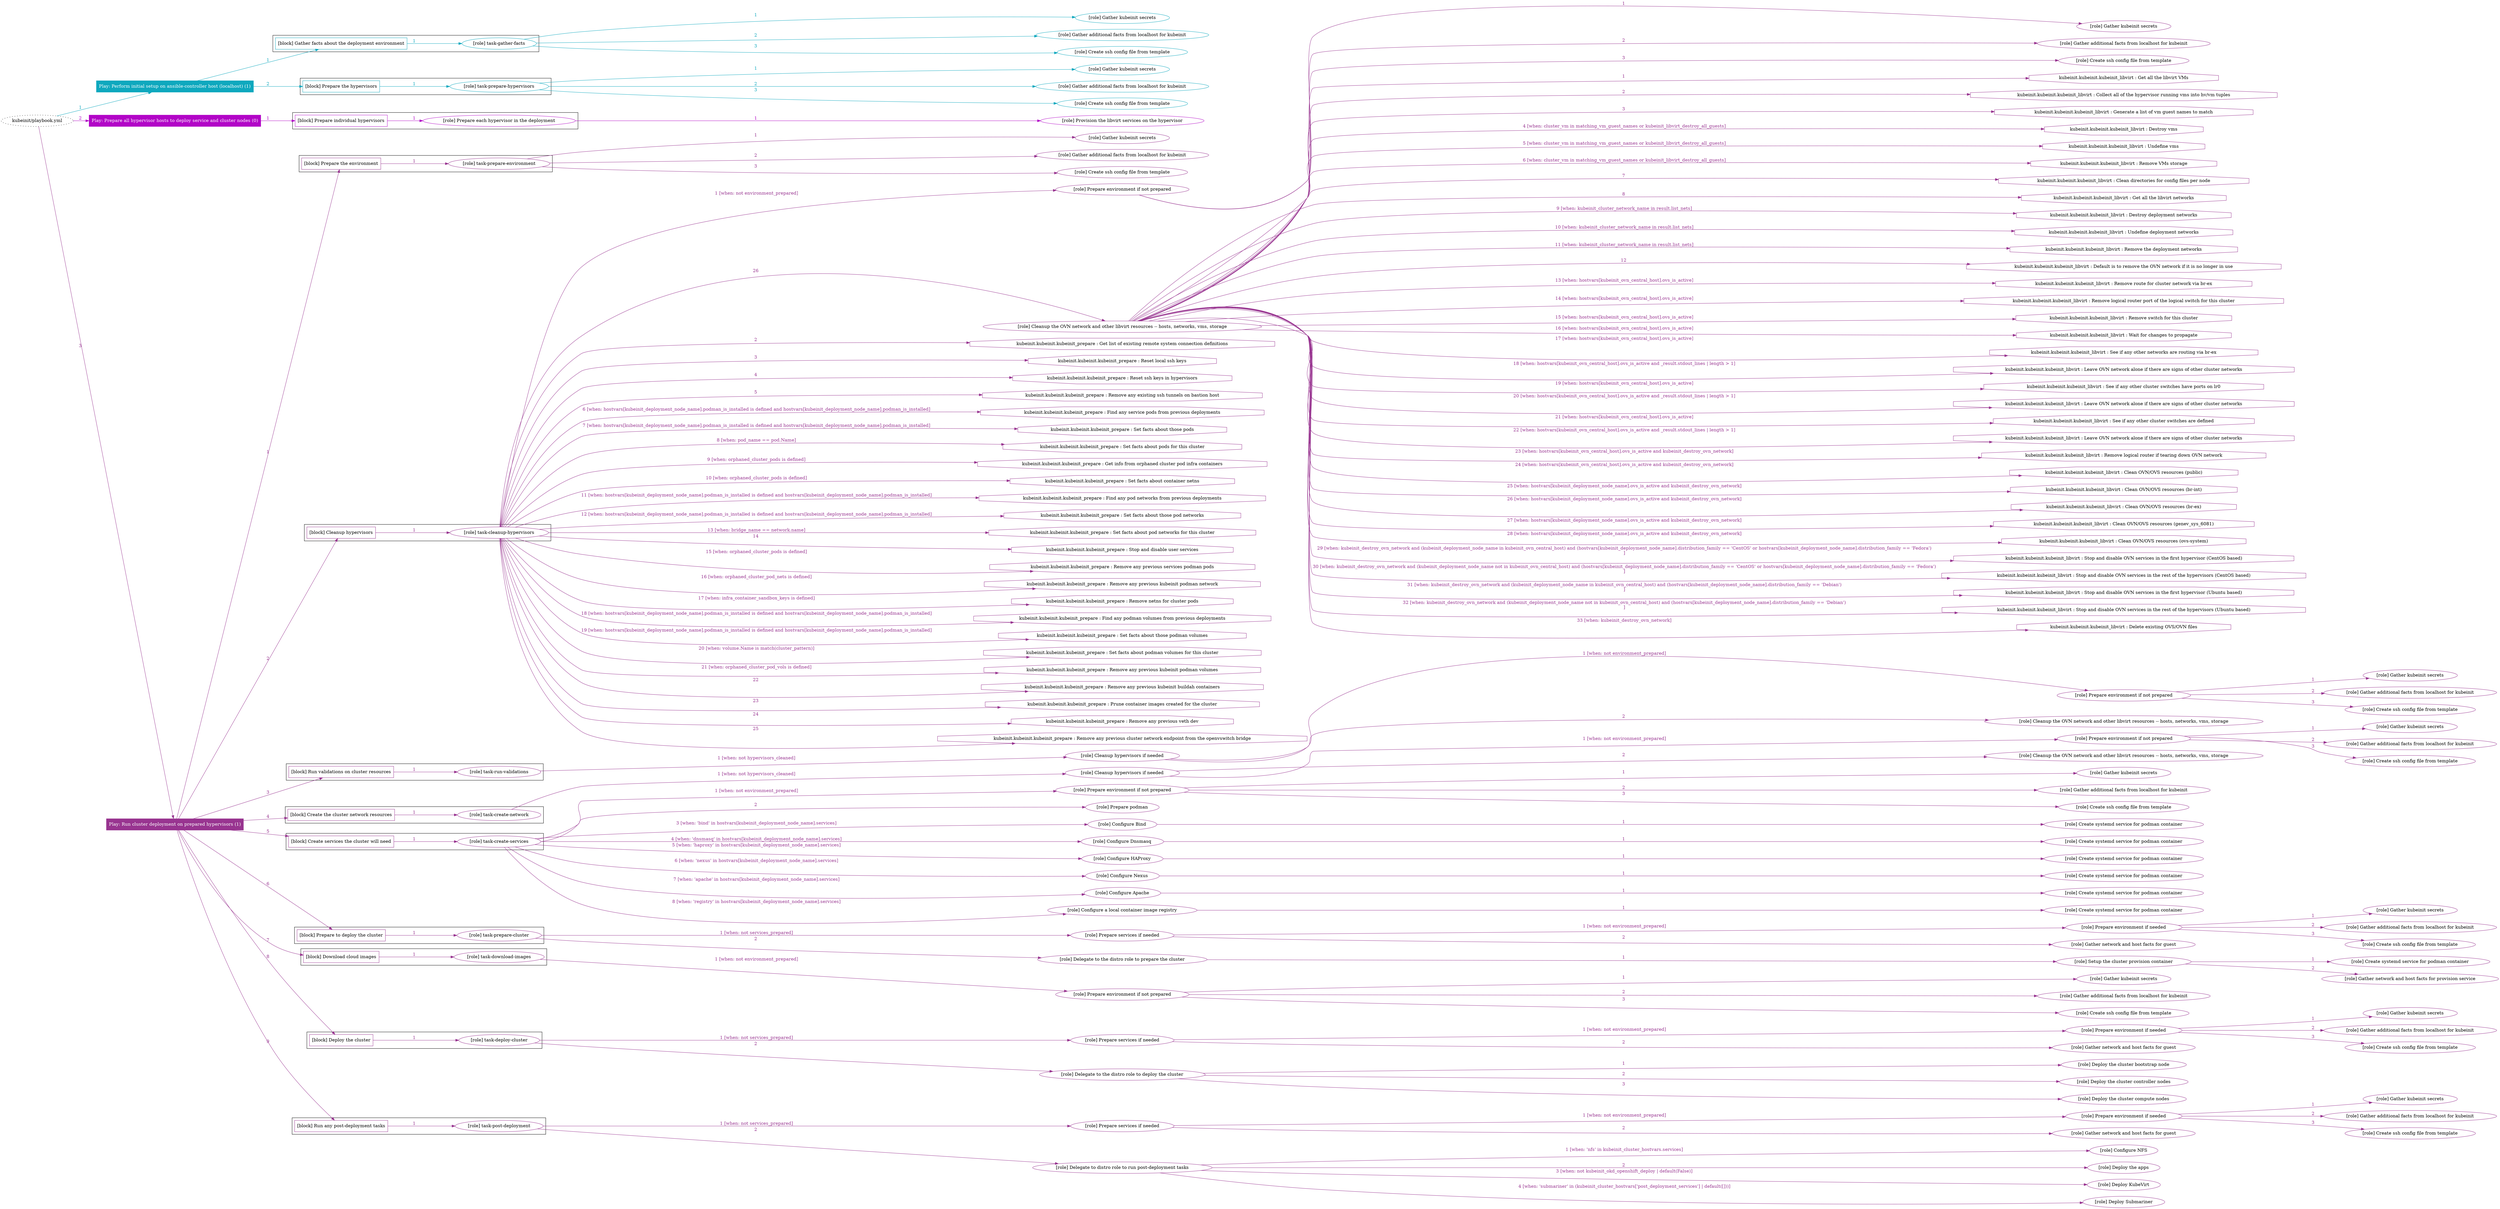 digraph {
	graph [concentrate=true ordering=in rankdir=LR ratio=fill]
	edge [esep=5 sep=10]
	"kubeinit/playbook.yml" [URL="/home/runner/work/kubeinit/kubeinit/kubeinit/playbook.yml" id=playbook_2c29346d style=dotted]
	play_c78b9cc1 [label="Play: Perform initial setup on ansible-controller host (localhost) (1)" URL="/home/runner/work/kubeinit/kubeinit/kubeinit/playbook.yml" color="#0ea8be" fontcolor="#ffffff" id=play_c78b9cc1 shape=box style=filled tooltip=localhost]
	"kubeinit/playbook.yml" -> play_c78b9cc1 [label="1 " color="#0ea8be" fontcolor="#0ea8be" id=edge_8af0f037 labeltooltip="1 " tooltip="1 "]
	subgraph "Gather kubeinit secrets" {
		role_24e61805 [label="[role] Gather kubeinit secrets" URL="/home/runner/.ansible/collections/ansible_collections/kubeinit/kubeinit/roles/kubeinit_prepare/tasks/gather_kubeinit_facts.yml" color="#0ea8be" id=role_24e61805 tooltip="Gather kubeinit secrets"]
	}
	subgraph "Gather additional facts from localhost for kubeinit" {
		role_f31b5352 [label="[role] Gather additional facts from localhost for kubeinit" URL="/home/runner/.ansible/collections/ansible_collections/kubeinit/kubeinit/roles/kubeinit_prepare/tasks/gather_kubeinit_facts.yml" color="#0ea8be" id=role_f31b5352 tooltip="Gather additional facts from localhost for kubeinit"]
	}
	subgraph "Create ssh config file from template" {
		role_8d3a17ef [label="[role] Create ssh config file from template" URL="/home/runner/.ansible/collections/ansible_collections/kubeinit/kubeinit/roles/kubeinit_prepare/tasks/gather_kubeinit_facts.yml" color="#0ea8be" id=role_8d3a17ef tooltip="Create ssh config file from template"]
	}
	subgraph "task-gather-facts" {
		role_bcae1eca [label="[role] task-gather-facts" URL="/home/runner/work/kubeinit/kubeinit/kubeinit/playbook.yml" color="#0ea8be" id=role_bcae1eca tooltip="task-gather-facts"]
		role_bcae1eca -> role_24e61805 [label="1 " color="#0ea8be" fontcolor="#0ea8be" id=edge_7cfd1103 labeltooltip="1 " tooltip="1 "]
		role_bcae1eca -> role_f31b5352 [label="2 " color="#0ea8be" fontcolor="#0ea8be" id=edge_55b35a00 labeltooltip="2 " tooltip="2 "]
		role_bcae1eca -> role_8d3a17ef [label="3 " color="#0ea8be" fontcolor="#0ea8be" id=edge_84e0647a labeltooltip="3 " tooltip="3 "]
	}
	subgraph "Gather kubeinit secrets" {
		role_1ec43d90 [label="[role] Gather kubeinit secrets" URL="/home/runner/.ansible/collections/ansible_collections/kubeinit/kubeinit/roles/kubeinit_prepare/tasks/gather_kubeinit_facts.yml" color="#0ea8be" id=role_1ec43d90 tooltip="Gather kubeinit secrets"]
	}
	subgraph "Gather additional facts from localhost for kubeinit" {
		role_3bef03bb [label="[role] Gather additional facts from localhost for kubeinit" URL="/home/runner/.ansible/collections/ansible_collections/kubeinit/kubeinit/roles/kubeinit_prepare/tasks/gather_kubeinit_facts.yml" color="#0ea8be" id=role_3bef03bb tooltip="Gather additional facts from localhost for kubeinit"]
	}
	subgraph "Create ssh config file from template" {
		role_7db9cf42 [label="[role] Create ssh config file from template" URL="/home/runner/.ansible/collections/ansible_collections/kubeinit/kubeinit/roles/kubeinit_prepare/tasks/gather_kubeinit_facts.yml" color="#0ea8be" id=role_7db9cf42 tooltip="Create ssh config file from template"]
	}
	subgraph "task-prepare-hypervisors" {
		role_f8c8987b [label="[role] task-prepare-hypervisors" URL="/home/runner/work/kubeinit/kubeinit/kubeinit/playbook.yml" color="#0ea8be" id=role_f8c8987b tooltip="task-prepare-hypervisors"]
		role_f8c8987b -> role_1ec43d90 [label="1 " color="#0ea8be" fontcolor="#0ea8be" id=edge_3970c813 labeltooltip="1 " tooltip="1 "]
		role_f8c8987b -> role_3bef03bb [label="2 " color="#0ea8be" fontcolor="#0ea8be" id=edge_2cad1186 labeltooltip="2 " tooltip="2 "]
		role_f8c8987b -> role_7db9cf42 [label="3 " color="#0ea8be" fontcolor="#0ea8be" id=edge_3356123f labeltooltip="3 " tooltip="3 "]
	}
	subgraph "Play: Perform initial setup on ansible-controller host (localhost) (1)" {
		play_c78b9cc1 -> block_2cf81fbe [label=1 color="#0ea8be" fontcolor="#0ea8be" id=edge_e278298d labeltooltip=1 tooltip=1]
		subgraph cluster_block_2cf81fbe {
			block_2cf81fbe [label="[block] Gather facts about the deployment environment" URL="/home/runner/work/kubeinit/kubeinit/kubeinit/playbook.yml" color="#0ea8be" id=block_2cf81fbe labeltooltip="Gather facts about the deployment environment" shape=box tooltip="Gather facts about the deployment environment"]
			block_2cf81fbe -> role_bcae1eca [label="1 " color="#0ea8be" fontcolor="#0ea8be" id=edge_aabe02c4 labeltooltip="1 " tooltip="1 "]
		}
		play_c78b9cc1 -> block_1eaf020a [label=2 color="#0ea8be" fontcolor="#0ea8be" id=edge_6296a9e7 labeltooltip=2 tooltip=2]
		subgraph cluster_block_1eaf020a {
			block_1eaf020a [label="[block] Prepare the hypervisors" URL="/home/runner/work/kubeinit/kubeinit/kubeinit/playbook.yml" color="#0ea8be" id=block_1eaf020a labeltooltip="Prepare the hypervisors" shape=box tooltip="Prepare the hypervisors"]
			block_1eaf020a -> role_f8c8987b [label="1 " color="#0ea8be" fontcolor="#0ea8be" id=edge_c4831e09 labeltooltip="1 " tooltip="1 "]
		}
	}
	play_dacfafa4 [label="Play: Prepare all hypervisor hosts to deploy service and cluster nodes (0)" URL="/home/runner/work/kubeinit/kubeinit/kubeinit/playbook.yml" color="#b205c7" fontcolor="#ffffff" id=play_dacfafa4 shape=box style=filled tooltip="Play: Prepare all hypervisor hosts to deploy service and cluster nodes (0)"]
	"kubeinit/playbook.yml" -> play_dacfafa4 [label="2 " color="#b205c7" fontcolor="#b205c7" id=edge_fc7fce98 labeltooltip="2 " tooltip="2 "]
	subgraph "Provision the libvirt services on the hypervisor" {
		role_0bb924d9 [label="[role] Provision the libvirt services on the hypervisor" URL="/home/runner/.ansible/collections/ansible_collections/kubeinit/kubeinit/roles/kubeinit_prepare/tasks/prepare_hypervisor.yml" color="#b205c7" id=role_0bb924d9 tooltip="Provision the libvirt services on the hypervisor"]
	}
	subgraph "Prepare each hypervisor in the deployment" {
		role_7fc86917 [label="[role] Prepare each hypervisor in the deployment" URL="/home/runner/work/kubeinit/kubeinit/kubeinit/playbook.yml" color="#b205c7" id=role_7fc86917 tooltip="Prepare each hypervisor in the deployment"]
		role_7fc86917 -> role_0bb924d9 [label="1 " color="#b205c7" fontcolor="#b205c7" id=edge_e2077ebc labeltooltip="1 " tooltip="1 "]
	}
	subgraph "Play: Prepare all hypervisor hosts to deploy service and cluster nodes (0)" {
		play_dacfafa4 -> block_62d25d46 [label=1 color="#b205c7" fontcolor="#b205c7" id=edge_4eddc31a labeltooltip=1 tooltip=1]
		subgraph cluster_block_62d25d46 {
			block_62d25d46 [label="[block] Prepare individual hypervisors" URL="/home/runner/work/kubeinit/kubeinit/kubeinit/playbook.yml" color="#b205c7" id=block_62d25d46 labeltooltip="Prepare individual hypervisors" shape=box tooltip="Prepare individual hypervisors"]
			block_62d25d46 -> role_7fc86917 [label="1 " color="#b205c7" fontcolor="#b205c7" id=edge_2523cbc9 labeltooltip="1 " tooltip="1 "]
		}
	}
	play_dd0f5141 [label="Play: Run cluster deployment on prepared hypervisors (1)" URL="/home/runner/work/kubeinit/kubeinit/kubeinit/playbook.yml" color="#983490" fontcolor="#ffffff" id=play_dd0f5141 shape=box style=filled tooltip=localhost]
	"kubeinit/playbook.yml" -> play_dd0f5141 [label="3 " color="#983490" fontcolor="#983490" id=edge_d7bdba06 labeltooltip="3 " tooltip="3 "]
	subgraph "Gather kubeinit secrets" {
		role_eb15c990 [label="[role] Gather kubeinit secrets" URL="/home/runner/.ansible/collections/ansible_collections/kubeinit/kubeinit/roles/kubeinit_prepare/tasks/gather_kubeinit_facts.yml" color="#983490" id=role_eb15c990 tooltip="Gather kubeinit secrets"]
	}
	subgraph "Gather additional facts from localhost for kubeinit" {
		role_7f66ad20 [label="[role] Gather additional facts from localhost for kubeinit" URL="/home/runner/.ansible/collections/ansible_collections/kubeinit/kubeinit/roles/kubeinit_prepare/tasks/gather_kubeinit_facts.yml" color="#983490" id=role_7f66ad20 tooltip="Gather additional facts from localhost for kubeinit"]
	}
	subgraph "Create ssh config file from template" {
		role_ae6e0d84 [label="[role] Create ssh config file from template" URL="/home/runner/.ansible/collections/ansible_collections/kubeinit/kubeinit/roles/kubeinit_prepare/tasks/gather_kubeinit_facts.yml" color="#983490" id=role_ae6e0d84 tooltip="Create ssh config file from template"]
	}
	subgraph "task-prepare-environment" {
		role_1966fcae [label="[role] task-prepare-environment" URL="/home/runner/work/kubeinit/kubeinit/kubeinit/playbook.yml" color="#983490" id=role_1966fcae tooltip="task-prepare-environment"]
		role_1966fcae -> role_eb15c990 [label="1 " color="#983490" fontcolor="#983490" id=edge_1c35682c labeltooltip="1 " tooltip="1 "]
		role_1966fcae -> role_7f66ad20 [label="2 " color="#983490" fontcolor="#983490" id=edge_7728a847 labeltooltip="2 " tooltip="2 "]
		role_1966fcae -> role_ae6e0d84 [label="3 " color="#983490" fontcolor="#983490" id=edge_d69714f3 labeltooltip="3 " tooltip="3 "]
	}
	subgraph "Gather kubeinit secrets" {
		role_d8126f88 [label="[role] Gather kubeinit secrets" URL="/home/runner/.ansible/collections/ansible_collections/kubeinit/kubeinit/roles/kubeinit_prepare/tasks/gather_kubeinit_facts.yml" color="#983490" id=role_d8126f88 tooltip="Gather kubeinit secrets"]
	}
	subgraph "Gather additional facts from localhost for kubeinit" {
		role_661ae65a [label="[role] Gather additional facts from localhost for kubeinit" URL="/home/runner/.ansible/collections/ansible_collections/kubeinit/kubeinit/roles/kubeinit_prepare/tasks/gather_kubeinit_facts.yml" color="#983490" id=role_661ae65a tooltip="Gather additional facts from localhost for kubeinit"]
	}
	subgraph "Create ssh config file from template" {
		role_c86c47cf [label="[role] Create ssh config file from template" URL="/home/runner/.ansible/collections/ansible_collections/kubeinit/kubeinit/roles/kubeinit_prepare/tasks/gather_kubeinit_facts.yml" color="#983490" id=role_c86c47cf tooltip="Create ssh config file from template"]
	}
	subgraph "Prepare environment if not prepared" {
		role_8951bfc9 [label="[role] Prepare environment if not prepared" URL="/home/runner/.ansible/collections/ansible_collections/kubeinit/kubeinit/roles/kubeinit_prepare/tasks/cleanup_hypervisors.yml" color="#983490" id=role_8951bfc9 tooltip="Prepare environment if not prepared"]
		role_8951bfc9 -> role_d8126f88 [label="1 " color="#983490" fontcolor="#983490" id=edge_3c353a4a labeltooltip="1 " tooltip="1 "]
		role_8951bfc9 -> role_661ae65a [label="2 " color="#983490" fontcolor="#983490" id=edge_5f7e9577 labeltooltip="2 " tooltip="2 "]
		role_8951bfc9 -> role_c86c47cf [label="3 " color="#983490" fontcolor="#983490" id=edge_0c9fa399 labeltooltip="3 " tooltip="3 "]
	}
	subgraph "Cleanup the OVN network and other libvirt resources -- hosts, networks, vms, storage" {
		role_855a47ec [label="[role] Cleanup the OVN network and other libvirt resources -- hosts, networks, vms, storage" URL="/home/runner/.ansible/collections/ansible_collections/kubeinit/kubeinit/roles/kubeinit_prepare/tasks/cleanup_hypervisors.yml" color="#983490" id=role_855a47ec tooltip="Cleanup the OVN network and other libvirt resources -- hosts, networks, vms, storage"]
		task_e90ffdb4 [label="kubeinit.kubeinit.kubeinit_libvirt : Get all the libvirt VMs" URL="/home/runner/.ansible/collections/ansible_collections/kubeinit/kubeinit/roles/kubeinit_libvirt/tasks/cleanup_libvirt.yml" color="#983490" id=task_e90ffdb4 shape=octagon tooltip="kubeinit.kubeinit.kubeinit_libvirt : Get all the libvirt VMs"]
		role_855a47ec -> task_e90ffdb4 [label="1 " color="#983490" fontcolor="#983490" id=edge_e57cd7c7 labeltooltip="1 " tooltip="1 "]
		task_a7ba94c8 [label="kubeinit.kubeinit.kubeinit_libvirt : Collect all of the hypervisor running vms into hv/vm tuples" URL="/home/runner/.ansible/collections/ansible_collections/kubeinit/kubeinit/roles/kubeinit_libvirt/tasks/cleanup_libvirt.yml" color="#983490" id=task_a7ba94c8 shape=octagon tooltip="kubeinit.kubeinit.kubeinit_libvirt : Collect all of the hypervisor running vms into hv/vm tuples"]
		role_855a47ec -> task_a7ba94c8 [label="2 " color="#983490" fontcolor="#983490" id=edge_5550b227 labeltooltip="2 " tooltip="2 "]
		task_adbde237 [label="kubeinit.kubeinit.kubeinit_libvirt : Generate a list of vm guest names to match" URL="/home/runner/.ansible/collections/ansible_collections/kubeinit/kubeinit/roles/kubeinit_libvirt/tasks/cleanup_libvirt.yml" color="#983490" id=task_adbde237 shape=octagon tooltip="kubeinit.kubeinit.kubeinit_libvirt : Generate a list of vm guest names to match"]
		role_855a47ec -> task_adbde237 [label="3 " color="#983490" fontcolor="#983490" id=edge_ab788af4 labeltooltip="3 " tooltip="3 "]
		task_9d6ca21a [label="kubeinit.kubeinit.kubeinit_libvirt : Destroy vms" URL="/home/runner/.ansible/collections/ansible_collections/kubeinit/kubeinit/roles/kubeinit_libvirt/tasks/cleanup_libvirt.yml" color="#983490" id=task_9d6ca21a shape=octagon tooltip="kubeinit.kubeinit.kubeinit_libvirt : Destroy vms"]
		role_855a47ec -> task_9d6ca21a [label="4 [when: cluster_vm in matching_vm_guest_names or kubeinit_libvirt_destroy_all_guests]" color="#983490" fontcolor="#983490" id=edge_2c72a099 labeltooltip="4 [when: cluster_vm in matching_vm_guest_names or kubeinit_libvirt_destroy_all_guests]" tooltip="4 [when: cluster_vm in matching_vm_guest_names or kubeinit_libvirt_destroy_all_guests]"]
		task_2fc318ed [label="kubeinit.kubeinit.kubeinit_libvirt : Undefine vms" URL="/home/runner/.ansible/collections/ansible_collections/kubeinit/kubeinit/roles/kubeinit_libvirt/tasks/cleanup_libvirt.yml" color="#983490" id=task_2fc318ed shape=octagon tooltip="kubeinit.kubeinit.kubeinit_libvirt : Undefine vms"]
		role_855a47ec -> task_2fc318ed [label="5 [when: cluster_vm in matching_vm_guest_names or kubeinit_libvirt_destroy_all_guests]" color="#983490" fontcolor="#983490" id=edge_5f178141 labeltooltip="5 [when: cluster_vm in matching_vm_guest_names or kubeinit_libvirt_destroy_all_guests]" tooltip="5 [when: cluster_vm in matching_vm_guest_names or kubeinit_libvirt_destroy_all_guests]"]
		task_559bff8f [label="kubeinit.kubeinit.kubeinit_libvirt : Remove VMs storage" URL="/home/runner/.ansible/collections/ansible_collections/kubeinit/kubeinit/roles/kubeinit_libvirt/tasks/cleanup_libvirt.yml" color="#983490" id=task_559bff8f shape=octagon tooltip="kubeinit.kubeinit.kubeinit_libvirt : Remove VMs storage"]
		role_855a47ec -> task_559bff8f [label="6 [when: cluster_vm in matching_vm_guest_names or kubeinit_libvirt_destroy_all_guests]" color="#983490" fontcolor="#983490" id=edge_476bcafd labeltooltip="6 [when: cluster_vm in matching_vm_guest_names or kubeinit_libvirt_destroy_all_guests]" tooltip="6 [when: cluster_vm in matching_vm_guest_names or kubeinit_libvirt_destroy_all_guests]"]
		task_df4c9422 [label="kubeinit.kubeinit.kubeinit_libvirt : Clean directories for config files per node" URL="/home/runner/.ansible/collections/ansible_collections/kubeinit/kubeinit/roles/kubeinit_libvirt/tasks/cleanup_libvirt.yml" color="#983490" id=task_df4c9422 shape=octagon tooltip="kubeinit.kubeinit.kubeinit_libvirt : Clean directories for config files per node"]
		role_855a47ec -> task_df4c9422 [label="7 " color="#983490" fontcolor="#983490" id=edge_235e67c7 labeltooltip="7 " tooltip="7 "]
		task_798882be [label="kubeinit.kubeinit.kubeinit_libvirt : Get all the libvirt networks" URL="/home/runner/.ansible/collections/ansible_collections/kubeinit/kubeinit/roles/kubeinit_libvirt/tasks/cleanup_libvirt.yml" color="#983490" id=task_798882be shape=octagon tooltip="kubeinit.kubeinit.kubeinit_libvirt : Get all the libvirt networks"]
		role_855a47ec -> task_798882be [label="8 " color="#983490" fontcolor="#983490" id=edge_29280368 labeltooltip="8 " tooltip="8 "]
		task_a157dc16 [label="kubeinit.kubeinit.kubeinit_libvirt : Destroy deployment networks" URL="/home/runner/.ansible/collections/ansible_collections/kubeinit/kubeinit/roles/kubeinit_libvirt/tasks/cleanup_libvirt.yml" color="#983490" id=task_a157dc16 shape=octagon tooltip="kubeinit.kubeinit.kubeinit_libvirt : Destroy deployment networks"]
		role_855a47ec -> task_a157dc16 [label="9 [when: kubeinit_cluster_network_name in result.list_nets]" color="#983490" fontcolor="#983490" id=edge_37a7804b labeltooltip="9 [when: kubeinit_cluster_network_name in result.list_nets]" tooltip="9 [when: kubeinit_cluster_network_name in result.list_nets]"]
		task_22c27aeb [label="kubeinit.kubeinit.kubeinit_libvirt : Undefine deployment networks" URL="/home/runner/.ansible/collections/ansible_collections/kubeinit/kubeinit/roles/kubeinit_libvirt/tasks/cleanup_libvirt.yml" color="#983490" id=task_22c27aeb shape=octagon tooltip="kubeinit.kubeinit.kubeinit_libvirt : Undefine deployment networks"]
		role_855a47ec -> task_22c27aeb [label="10 [when: kubeinit_cluster_network_name in result.list_nets]" color="#983490" fontcolor="#983490" id=edge_a0da2440 labeltooltip="10 [when: kubeinit_cluster_network_name in result.list_nets]" tooltip="10 [when: kubeinit_cluster_network_name in result.list_nets]"]
		task_287121e5 [label="kubeinit.kubeinit.kubeinit_libvirt : Remove the deployment networks" URL="/home/runner/.ansible/collections/ansible_collections/kubeinit/kubeinit/roles/kubeinit_libvirt/tasks/cleanup_libvirt.yml" color="#983490" id=task_287121e5 shape=octagon tooltip="kubeinit.kubeinit.kubeinit_libvirt : Remove the deployment networks"]
		role_855a47ec -> task_287121e5 [label="11 [when: kubeinit_cluster_network_name in result.list_nets]" color="#983490" fontcolor="#983490" id=edge_6178d0ea labeltooltip="11 [when: kubeinit_cluster_network_name in result.list_nets]" tooltip="11 [when: kubeinit_cluster_network_name in result.list_nets]"]
		task_3b9ce9d2 [label="kubeinit.kubeinit.kubeinit_libvirt : Default is to remove the OVN network if it is no longer in use" URL="/home/runner/.ansible/collections/ansible_collections/kubeinit/kubeinit/roles/kubeinit_libvirt/tasks/cleanup_libvirt.yml" color="#983490" id=task_3b9ce9d2 shape=octagon tooltip="kubeinit.kubeinit.kubeinit_libvirt : Default is to remove the OVN network if it is no longer in use"]
		role_855a47ec -> task_3b9ce9d2 [label="12 " color="#983490" fontcolor="#983490" id=edge_99cbbf8b labeltooltip="12 " tooltip="12 "]
		task_0b57afbc [label="kubeinit.kubeinit.kubeinit_libvirt : Remove route for cluster network via br-ex" URL="/home/runner/.ansible/collections/ansible_collections/kubeinit/kubeinit/roles/kubeinit_libvirt/tasks/cleanup_libvirt.yml" color="#983490" id=task_0b57afbc shape=octagon tooltip="kubeinit.kubeinit.kubeinit_libvirt : Remove route for cluster network via br-ex"]
		role_855a47ec -> task_0b57afbc [label="13 [when: hostvars[kubeinit_ovn_central_host].ovs_is_active]" color="#983490" fontcolor="#983490" id=edge_d52a3719 labeltooltip="13 [when: hostvars[kubeinit_ovn_central_host].ovs_is_active]" tooltip="13 [when: hostvars[kubeinit_ovn_central_host].ovs_is_active]"]
		task_3b8402b5 [label="kubeinit.kubeinit.kubeinit_libvirt : Remove logical router port of the logical switch for this cluster" URL="/home/runner/.ansible/collections/ansible_collections/kubeinit/kubeinit/roles/kubeinit_libvirt/tasks/cleanup_libvirt.yml" color="#983490" id=task_3b8402b5 shape=octagon tooltip="kubeinit.kubeinit.kubeinit_libvirt : Remove logical router port of the logical switch for this cluster"]
		role_855a47ec -> task_3b8402b5 [label="14 [when: hostvars[kubeinit_ovn_central_host].ovs_is_active]" color="#983490" fontcolor="#983490" id=edge_a7dcf425 labeltooltip="14 [when: hostvars[kubeinit_ovn_central_host].ovs_is_active]" tooltip="14 [when: hostvars[kubeinit_ovn_central_host].ovs_is_active]"]
		task_c12c456b [label="kubeinit.kubeinit.kubeinit_libvirt : Remove switch for this cluster" URL="/home/runner/.ansible/collections/ansible_collections/kubeinit/kubeinit/roles/kubeinit_libvirt/tasks/cleanup_libvirt.yml" color="#983490" id=task_c12c456b shape=octagon tooltip="kubeinit.kubeinit.kubeinit_libvirt : Remove switch for this cluster"]
		role_855a47ec -> task_c12c456b [label="15 [when: hostvars[kubeinit_ovn_central_host].ovs_is_active]" color="#983490" fontcolor="#983490" id=edge_a9506991 labeltooltip="15 [when: hostvars[kubeinit_ovn_central_host].ovs_is_active]" tooltip="15 [when: hostvars[kubeinit_ovn_central_host].ovs_is_active]"]
		task_49cac21e [label="kubeinit.kubeinit.kubeinit_libvirt : Wait for changes to propagate" URL="/home/runner/.ansible/collections/ansible_collections/kubeinit/kubeinit/roles/kubeinit_libvirt/tasks/cleanup_libvirt.yml" color="#983490" id=task_49cac21e shape=octagon tooltip="kubeinit.kubeinit.kubeinit_libvirt : Wait for changes to propagate"]
		role_855a47ec -> task_49cac21e [label="16 [when: hostvars[kubeinit_ovn_central_host].ovs_is_active]" color="#983490" fontcolor="#983490" id=edge_103e248f labeltooltip="16 [when: hostvars[kubeinit_ovn_central_host].ovs_is_active]" tooltip="16 [when: hostvars[kubeinit_ovn_central_host].ovs_is_active]"]
		task_6f6a6aaa [label="kubeinit.kubeinit.kubeinit_libvirt : See if any other networks are routing via br-ex" URL="/home/runner/.ansible/collections/ansible_collections/kubeinit/kubeinit/roles/kubeinit_libvirt/tasks/cleanup_libvirt.yml" color="#983490" id=task_6f6a6aaa shape=octagon tooltip="kubeinit.kubeinit.kubeinit_libvirt : See if any other networks are routing via br-ex"]
		role_855a47ec -> task_6f6a6aaa [label="17 [when: hostvars[kubeinit_ovn_central_host].ovs_is_active]" color="#983490" fontcolor="#983490" id=edge_48eeb10b labeltooltip="17 [when: hostvars[kubeinit_ovn_central_host].ovs_is_active]" tooltip="17 [when: hostvars[kubeinit_ovn_central_host].ovs_is_active]"]
		task_2d6dab73 [label="kubeinit.kubeinit.kubeinit_libvirt : Leave OVN network alone if there are signs of other cluster networks" URL="/home/runner/.ansible/collections/ansible_collections/kubeinit/kubeinit/roles/kubeinit_libvirt/tasks/cleanup_libvirt.yml" color="#983490" id=task_2d6dab73 shape=octagon tooltip="kubeinit.kubeinit.kubeinit_libvirt : Leave OVN network alone if there are signs of other cluster networks"]
		role_855a47ec -> task_2d6dab73 [label="18 [when: hostvars[kubeinit_ovn_central_host].ovs_is_active and _result.stdout_lines | length > 1]" color="#983490" fontcolor="#983490" id=edge_003292bd labeltooltip="18 [when: hostvars[kubeinit_ovn_central_host].ovs_is_active and _result.stdout_lines | length > 1]" tooltip="18 [when: hostvars[kubeinit_ovn_central_host].ovs_is_active and _result.stdout_lines | length > 1]"]
		task_8597cf45 [label="kubeinit.kubeinit.kubeinit_libvirt : See if any other cluster switches have ports on lr0" URL="/home/runner/.ansible/collections/ansible_collections/kubeinit/kubeinit/roles/kubeinit_libvirt/tasks/cleanup_libvirt.yml" color="#983490" id=task_8597cf45 shape=octagon tooltip="kubeinit.kubeinit.kubeinit_libvirt : See if any other cluster switches have ports on lr0"]
		role_855a47ec -> task_8597cf45 [label="19 [when: hostvars[kubeinit_ovn_central_host].ovs_is_active]" color="#983490" fontcolor="#983490" id=edge_88b59fdb labeltooltip="19 [when: hostvars[kubeinit_ovn_central_host].ovs_is_active]" tooltip="19 [when: hostvars[kubeinit_ovn_central_host].ovs_is_active]"]
		task_27d23001 [label="kubeinit.kubeinit.kubeinit_libvirt : Leave OVN network alone if there are signs of other cluster networks" URL="/home/runner/.ansible/collections/ansible_collections/kubeinit/kubeinit/roles/kubeinit_libvirt/tasks/cleanup_libvirt.yml" color="#983490" id=task_27d23001 shape=octagon tooltip="kubeinit.kubeinit.kubeinit_libvirt : Leave OVN network alone if there are signs of other cluster networks"]
		role_855a47ec -> task_27d23001 [label="20 [when: hostvars[kubeinit_ovn_central_host].ovs_is_active and _result.stdout_lines | length > 1]" color="#983490" fontcolor="#983490" id=edge_a7069f1d labeltooltip="20 [when: hostvars[kubeinit_ovn_central_host].ovs_is_active and _result.stdout_lines | length > 1]" tooltip="20 [when: hostvars[kubeinit_ovn_central_host].ovs_is_active and _result.stdout_lines | length > 1]"]
		task_32d04829 [label="kubeinit.kubeinit.kubeinit_libvirt : See if any other cluster switches are defined" URL="/home/runner/.ansible/collections/ansible_collections/kubeinit/kubeinit/roles/kubeinit_libvirt/tasks/cleanup_libvirt.yml" color="#983490" id=task_32d04829 shape=octagon tooltip="kubeinit.kubeinit.kubeinit_libvirt : See if any other cluster switches are defined"]
		role_855a47ec -> task_32d04829 [label="21 [when: hostvars[kubeinit_ovn_central_host].ovs_is_active]" color="#983490" fontcolor="#983490" id=edge_5a6b68e0 labeltooltip="21 [when: hostvars[kubeinit_ovn_central_host].ovs_is_active]" tooltip="21 [when: hostvars[kubeinit_ovn_central_host].ovs_is_active]"]
		task_dbaa31e9 [label="kubeinit.kubeinit.kubeinit_libvirt : Leave OVN network alone if there are signs of other cluster networks" URL="/home/runner/.ansible/collections/ansible_collections/kubeinit/kubeinit/roles/kubeinit_libvirt/tasks/cleanup_libvirt.yml" color="#983490" id=task_dbaa31e9 shape=octagon tooltip="kubeinit.kubeinit.kubeinit_libvirt : Leave OVN network alone if there are signs of other cluster networks"]
		role_855a47ec -> task_dbaa31e9 [label="22 [when: hostvars[kubeinit_ovn_central_host].ovs_is_active and _result.stdout_lines | length > 1]" color="#983490" fontcolor="#983490" id=edge_aaf3cb6a labeltooltip="22 [when: hostvars[kubeinit_ovn_central_host].ovs_is_active and _result.stdout_lines | length > 1]" tooltip="22 [when: hostvars[kubeinit_ovn_central_host].ovs_is_active and _result.stdout_lines | length > 1]"]
		task_ff9ed48f [label="kubeinit.kubeinit.kubeinit_libvirt : Remove logical router if tearing down OVN network" URL="/home/runner/.ansible/collections/ansible_collections/kubeinit/kubeinit/roles/kubeinit_libvirt/tasks/cleanup_libvirt.yml" color="#983490" id=task_ff9ed48f shape=octagon tooltip="kubeinit.kubeinit.kubeinit_libvirt : Remove logical router if tearing down OVN network"]
		role_855a47ec -> task_ff9ed48f [label="23 [when: hostvars[kubeinit_ovn_central_host].ovs_is_active and kubeinit_destroy_ovn_network]" color="#983490" fontcolor="#983490" id=edge_f952cddb labeltooltip="23 [when: hostvars[kubeinit_ovn_central_host].ovs_is_active and kubeinit_destroy_ovn_network]" tooltip="23 [when: hostvars[kubeinit_ovn_central_host].ovs_is_active and kubeinit_destroy_ovn_network]"]
		task_139e3954 [label="kubeinit.kubeinit.kubeinit_libvirt : Clean OVN/OVS resources (public)" URL="/home/runner/.ansible/collections/ansible_collections/kubeinit/kubeinit/roles/kubeinit_libvirt/tasks/cleanup_libvirt.yml" color="#983490" id=task_139e3954 shape=octagon tooltip="kubeinit.kubeinit.kubeinit_libvirt : Clean OVN/OVS resources (public)"]
		role_855a47ec -> task_139e3954 [label="24 [when: hostvars[kubeinit_ovn_central_host].ovs_is_active and kubeinit_destroy_ovn_network]" color="#983490" fontcolor="#983490" id=edge_297240b2 labeltooltip="24 [when: hostvars[kubeinit_ovn_central_host].ovs_is_active and kubeinit_destroy_ovn_network]" tooltip="24 [when: hostvars[kubeinit_ovn_central_host].ovs_is_active and kubeinit_destroy_ovn_network]"]
		task_43260f3c [label="kubeinit.kubeinit.kubeinit_libvirt : Clean OVN/OVS resources (br-int)" URL="/home/runner/.ansible/collections/ansible_collections/kubeinit/kubeinit/roles/kubeinit_libvirt/tasks/cleanup_libvirt.yml" color="#983490" id=task_43260f3c shape=octagon tooltip="kubeinit.kubeinit.kubeinit_libvirt : Clean OVN/OVS resources (br-int)"]
		role_855a47ec -> task_43260f3c [label="25 [when: hostvars[kubeinit_deployment_node_name].ovs_is_active and kubeinit_destroy_ovn_network]" color="#983490" fontcolor="#983490" id=edge_ca9cc67f labeltooltip="25 [when: hostvars[kubeinit_deployment_node_name].ovs_is_active and kubeinit_destroy_ovn_network]" tooltip="25 [when: hostvars[kubeinit_deployment_node_name].ovs_is_active and kubeinit_destroy_ovn_network]"]
		task_010bf3a1 [label="kubeinit.kubeinit.kubeinit_libvirt : Clean OVN/OVS resources (br-ex)" URL="/home/runner/.ansible/collections/ansible_collections/kubeinit/kubeinit/roles/kubeinit_libvirt/tasks/cleanup_libvirt.yml" color="#983490" id=task_010bf3a1 shape=octagon tooltip="kubeinit.kubeinit.kubeinit_libvirt : Clean OVN/OVS resources (br-ex)"]
		role_855a47ec -> task_010bf3a1 [label="26 [when: hostvars[kubeinit_deployment_node_name].ovs_is_active and kubeinit_destroy_ovn_network]" color="#983490" fontcolor="#983490" id=edge_17a0c3f2 labeltooltip="26 [when: hostvars[kubeinit_deployment_node_name].ovs_is_active and kubeinit_destroy_ovn_network]" tooltip="26 [when: hostvars[kubeinit_deployment_node_name].ovs_is_active and kubeinit_destroy_ovn_network]"]
		task_8941f294 [label="kubeinit.kubeinit.kubeinit_libvirt : Clean OVN/OVS resources (genev_sys_6081)" URL="/home/runner/.ansible/collections/ansible_collections/kubeinit/kubeinit/roles/kubeinit_libvirt/tasks/cleanup_libvirt.yml" color="#983490" id=task_8941f294 shape=octagon tooltip="kubeinit.kubeinit.kubeinit_libvirt : Clean OVN/OVS resources (genev_sys_6081)"]
		role_855a47ec -> task_8941f294 [label="27 [when: hostvars[kubeinit_deployment_node_name].ovs_is_active and kubeinit_destroy_ovn_network]" color="#983490" fontcolor="#983490" id=edge_bf3389ea labeltooltip="27 [when: hostvars[kubeinit_deployment_node_name].ovs_is_active and kubeinit_destroy_ovn_network]" tooltip="27 [when: hostvars[kubeinit_deployment_node_name].ovs_is_active and kubeinit_destroy_ovn_network]"]
		task_913dd2d2 [label="kubeinit.kubeinit.kubeinit_libvirt : Clean OVN/OVS resources (ovs-system)" URL="/home/runner/.ansible/collections/ansible_collections/kubeinit/kubeinit/roles/kubeinit_libvirt/tasks/cleanup_libvirt.yml" color="#983490" id=task_913dd2d2 shape=octagon tooltip="kubeinit.kubeinit.kubeinit_libvirt : Clean OVN/OVS resources (ovs-system)"]
		role_855a47ec -> task_913dd2d2 [label="28 [when: hostvars[kubeinit_deployment_node_name].ovs_is_active and kubeinit_destroy_ovn_network]" color="#983490" fontcolor="#983490" id=edge_6056890b labeltooltip="28 [when: hostvars[kubeinit_deployment_node_name].ovs_is_active and kubeinit_destroy_ovn_network]" tooltip="28 [when: hostvars[kubeinit_deployment_node_name].ovs_is_active and kubeinit_destroy_ovn_network]"]
		task_b3d7bda9 [label="kubeinit.kubeinit.kubeinit_libvirt : Stop and disable OVN services in the first hypervisor (CentOS based)" URL="/home/runner/.ansible/collections/ansible_collections/kubeinit/kubeinit/roles/kubeinit_libvirt/tasks/cleanup_libvirt.yml" color="#983490" id=task_b3d7bda9 shape=octagon tooltip="kubeinit.kubeinit.kubeinit_libvirt : Stop and disable OVN services in the first hypervisor (CentOS based)"]
		role_855a47ec -> task_b3d7bda9 [label="29 [when: kubeinit_destroy_ovn_network and (kubeinit_deployment_node_name in kubeinit_ovn_central_host) and (hostvars[kubeinit_deployment_node_name].distribution_family == 'CentOS' or hostvars[kubeinit_deployment_node_name].distribution_family == 'Fedora')
]" color="#983490" fontcolor="#983490" id=edge_439e57af labeltooltip="29 [when: kubeinit_destroy_ovn_network and (kubeinit_deployment_node_name in kubeinit_ovn_central_host) and (hostvars[kubeinit_deployment_node_name].distribution_family == 'CentOS' or hostvars[kubeinit_deployment_node_name].distribution_family == 'Fedora')
]" tooltip="29 [when: kubeinit_destroy_ovn_network and (kubeinit_deployment_node_name in kubeinit_ovn_central_host) and (hostvars[kubeinit_deployment_node_name].distribution_family == 'CentOS' or hostvars[kubeinit_deployment_node_name].distribution_family == 'Fedora')
]"]
		task_2c4446be [label="kubeinit.kubeinit.kubeinit_libvirt : Stop and disable OVN services in the rest of the hypervisors (CentOS based)" URL="/home/runner/.ansible/collections/ansible_collections/kubeinit/kubeinit/roles/kubeinit_libvirt/tasks/cleanup_libvirt.yml" color="#983490" id=task_2c4446be shape=octagon tooltip="kubeinit.kubeinit.kubeinit_libvirt : Stop and disable OVN services in the rest of the hypervisors (CentOS based)"]
		role_855a47ec -> task_2c4446be [label="30 [when: kubeinit_destroy_ovn_network and (kubeinit_deployment_node_name not in kubeinit_ovn_central_host) and (hostvars[kubeinit_deployment_node_name].distribution_family == 'CentOS' or hostvars[kubeinit_deployment_node_name].distribution_family == 'Fedora')
]" color="#983490" fontcolor="#983490" id=edge_b2e85bf0 labeltooltip="30 [when: kubeinit_destroy_ovn_network and (kubeinit_deployment_node_name not in kubeinit_ovn_central_host) and (hostvars[kubeinit_deployment_node_name].distribution_family == 'CentOS' or hostvars[kubeinit_deployment_node_name].distribution_family == 'Fedora')
]" tooltip="30 [when: kubeinit_destroy_ovn_network and (kubeinit_deployment_node_name not in kubeinit_ovn_central_host) and (hostvars[kubeinit_deployment_node_name].distribution_family == 'CentOS' or hostvars[kubeinit_deployment_node_name].distribution_family == 'Fedora')
]"]
		task_4eeaa4f5 [label="kubeinit.kubeinit.kubeinit_libvirt : Stop and disable OVN services in the first hypervisor (Ubuntu based)" URL="/home/runner/.ansible/collections/ansible_collections/kubeinit/kubeinit/roles/kubeinit_libvirt/tasks/cleanup_libvirt.yml" color="#983490" id=task_4eeaa4f5 shape=octagon tooltip="kubeinit.kubeinit.kubeinit_libvirt : Stop and disable OVN services in the first hypervisor (Ubuntu based)"]
		role_855a47ec -> task_4eeaa4f5 [label="31 [when: kubeinit_destroy_ovn_network and (kubeinit_deployment_node_name in kubeinit_ovn_central_host) and (hostvars[kubeinit_deployment_node_name].distribution_family == 'Debian')
]" color="#983490" fontcolor="#983490" id=edge_5edd27f5 labeltooltip="31 [when: kubeinit_destroy_ovn_network and (kubeinit_deployment_node_name in kubeinit_ovn_central_host) and (hostvars[kubeinit_deployment_node_name].distribution_family == 'Debian')
]" tooltip="31 [when: kubeinit_destroy_ovn_network and (kubeinit_deployment_node_name in kubeinit_ovn_central_host) and (hostvars[kubeinit_deployment_node_name].distribution_family == 'Debian')
]"]
		task_55b77237 [label="kubeinit.kubeinit.kubeinit_libvirt : Stop and disable OVN services in the rest of the hypervisors (Ubuntu based)" URL="/home/runner/.ansible/collections/ansible_collections/kubeinit/kubeinit/roles/kubeinit_libvirt/tasks/cleanup_libvirt.yml" color="#983490" id=task_55b77237 shape=octagon tooltip="kubeinit.kubeinit.kubeinit_libvirt : Stop and disable OVN services in the rest of the hypervisors (Ubuntu based)"]
		role_855a47ec -> task_55b77237 [label="32 [when: kubeinit_destroy_ovn_network and (kubeinit_deployment_node_name not in kubeinit_ovn_central_host) and (hostvars[kubeinit_deployment_node_name].distribution_family == 'Debian')
]" color="#983490" fontcolor="#983490" id=edge_a75c7d73 labeltooltip="32 [when: kubeinit_destroy_ovn_network and (kubeinit_deployment_node_name not in kubeinit_ovn_central_host) and (hostvars[kubeinit_deployment_node_name].distribution_family == 'Debian')
]" tooltip="32 [when: kubeinit_destroy_ovn_network and (kubeinit_deployment_node_name not in kubeinit_ovn_central_host) and (hostvars[kubeinit_deployment_node_name].distribution_family == 'Debian')
]"]
		task_933d2ba4 [label="kubeinit.kubeinit.kubeinit_libvirt : Delete existing OVS/OVN files" URL="/home/runner/.ansible/collections/ansible_collections/kubeinit/kubeinit/roles/kubeinit_libvirt/tasks/cleanup_libvirt.yml" color="#983490" id=task_933d2ba4 shape=octagon tooltip="kubeinit.kubeinit.kubeinit_libvirt : Delete existing OVS/OVN files"]
		role_855a47ec -> task_933d2ba4 [label="33 [when: kubeinit_destroy_ovn_network]" color="#983490" fontcolor="#983490" id=edge_ab69a74f labeltooltip="33 [when: kubeinit_destroy_ovn_network]" tooltip="33 [when: kubeinit_destroy_ovn_network]"]
	}
	subgraph "task-cleanup-hypervisors" {
		role_82fd4329 [label="[role] task-cleanup-hypervisors" URL="/home/runner/work/kubeinit/kubeinit/kubeinit/playbook.yml" color="#983490" id=role_82fd4329 tooltip="task-cleanup-hypervisors"]
		role_82fd4329 -> role_8951bfc9 [label="1 [when: not environment_prepared]" color="#983490" fontcolor="#983490" id=edge_25adc690 labeltooltip="1 [when: not environment_prepared]" tooltip="1 [when: not environment_prepared]"]
		task_63938745 [label="kubeinit.kubeinit.kubeinit_prepare : Get list of existing remote system connection definitions" URL="/home/runner/.ansible/collections/ansible_collections/kubeinit/kubeinit/roles/kubeinit_prepare/tasks/cleanup_hypervisors.yml" color="#983490" id=task_63938745 shape=octagon tooltip="kubeinit.kubeinit.kubeinit_prepare : Get list of existing remote system connection definitions"]
		role_82fd4329 -> task_63938745 [label="2 " color="#983490" fontcolor="#983490" id=edge_c79f5439 labeltooltip="2 " tooltip="2 "]
		task_e9f83ed4 [label="kubeinit.kubeinit.kubeinit_prepare : Reset local ssh keys" URL="/home/runner/.ansible/collections/ansible_collections/kubeinit/kubeinit/roles/kubeinit_prepare/tasks/cleanup_hypervisors.yml" color="#983490" id=task_e9f83ed4 shape=octagon tooltip="kubeinit.kubeinit.kubeinit_prepare : Reset local ssh keys"]
		role_82fd4329 -> task_e9f83ed4 [label="3 " color="#983490" fontcolor="#983490" id=edge_c25cd673 labeltooltip="3 " tooltip="3 "]
		task_c88c34bf [label="kubeinit.kubeinit.kubeinit_prepare : Reset ssh keys in hypervisors" URL="/home/runner/.ansible/collections/ansible_collections/kubeinit/kubeinit/roles/kubeinit_prepare/tasks/cleanup_hypervisors.yml" color="#983490" id=task_c88c34bf shape=octagon tooltip="kubeinit.kubeinit.kubeinit_prepare : Reset ssh keys in hypervisors"]
		role_82fd4329 -> task_c88c34bf [label="4 " color="#983490" fontcolor="#983490" id=edge_7716168d labeltooltip="4 " tooltip="4 "]
		task_cff9358b [label="kubeinit.kubeinit.kubeinit_prepare : Remove any existing ssh tunnels on bastion host" URL="/home/runner/.ansible/collections/ansible_collections/kubeinit/kubeinit/roles/kubeinit_prepare/tasks/cleanup_hypervisors.yml" color="#983490" id=task_cff9358b shape=octagon tooltip="kubeinit.kubeinit.kubeinit_prepare : Remove any existing ssh tunnels on bastion host"]
		role_82fd4329 -> task_cff9358b [label="5 " color="#983490" fontcolor="#983490" id=edge_3f8ae3a2 labeltooltip="5 " tooltip="5 "]
		task_d798085d [label="kubeinit.kubeinit.kubeinit_prepare : Find any service pods from previous deployments" URL="/home/runner/.ansible/collections/ansible_collections/kubeinit/kubeinit/roles/kubeinit_prepare/tasks/cleanup_hypervisors.yml" color="#983490" id=task_d798085d shape=octagon tooltip="kubeinit.kubeinit.kubeinit_prepare : Find any service pods from previous deployments"]
		role_82fd4329 -> task_d798085d [label="6 [when: hostvars[kubeinit_deployment_node_name].podman_is_installed is defined and hostvars[kubeinit_deployment_node_name].podman_is_installed]" color="#983490" fontcolor="#983490" id=edge_74ef3906 labeltooltip="6 [when: hostvars[kubeinit_deployment_node_name].podman_is_installed is defined and hostvars[kubeinit_deployment_node_name].podman_is_installed]" tooltip="6 [when: hostvars[kubeinit_deployment_node_name].podman_is_installed is defined and hostvars[kubeinit_deployment_node_name].podman_is_installed]"]
		task_4157c418 [label="kubeinit.kubeinit.kubeinit_prepare : Set facts about those pods" URL="/home/runner/.ansible/collections/ansible_collections/kubeinit/kubeinit/roles/kubeinit_prepare/tasks/cleanup_hypervisors.yml" color="#983490" id=task_4157c418 shape=octagon tooltip="kubeinit.kubeinit.kubeinit_prepare : Set facts about those pods"]
		role_82fd4329 -> task_4157c418 [label="7 [when: hostvars[kubeinit_deployment_node_name].podman_is_installed is defined and hostvars[kubeinit_deployment_node_name].podman_is_installed]" color="#983490" fontcolor="#983490" id=edge_0835d601 labeltooltip="7 [when: hostvars[kubeinit_deployment_node_name].podman_is_installed is defined and hostvars[kubeinit_deployment_node_name].podman_is_installed]" tooltip="7 [when: hostvars[kubeinit_deployment_node_name].podman_is_installed is defined and hostvars[kubeinit_deployment_node_name].podman_is_installed]"]
		task_1f8decca [label="kubeinit.kubeinit.kubeinit_prepare : Set facts about pods for this cluster" URL="/home/runner/.ansible/collections/ansible_collections/kubeinit/kubeinit/roles/kubeinit_prepare/tasks/cleanup_hypervisors.yml" color="#983490" id=task_1f8decca shape=octagon tooltip="kubeinit.kubeinit.kubeinit_prepare : Set facts about pods for this cluster"]
		role_82fd4329 -> task_1f8decca [label="8 [when: pod_name == pod.Name]" color="#983490" fontcolor="#983490" id=edge_4f1c7ce5 labeltooltip="8 [when: pod_name == pod.Name]" tooltip="8 [when: pod_name == pod.Name]"]
		task_a2dee63e [label="kubeinit.kubeinit.kubeinit_prepare : Get info from orphaned cluster pod infra containers" URL="/home/runner/.ansible/collections/ansible_collections/kubeinit/kubeinit/roles/kubeinit_prepare/tasks/cleanup_hypervisors.yml" color="#983490" id=task_a2dee63e shape=octagon tooltip="kubeinit.kubeinit.kubeinit_prepare : Get info from orphaned cluster pod infra containers"]
		role_82fd4329 -> task_a2dee63e [label="9 [when: orphaned_cluster_pods is defined]" color="#983490" fontcolor="#983490" id=edge_3e0c2fee labeltooltip="9 [when: orphaned_cluster_pods is defined]" tooltip="9 [when: orphaned_cluster_pods is defined]"]
		task_139a5fd2 [label="kubeinit.kubeinit.kubeinit_prepare : Set facts about container netns" URL="/home/runner/.ansible/collections/ansible_collections/kubeinit/kubeinit/roles/kubeinit_prepare/tasks/cleanup_hypervisors.yml" color="#983490" id=task_139a5fd2 shape=octagon tooltip="kubeinit.kubeinit.kubeinit_prepare : Set facts about container netns"]
		role_82fd4329 -> task_139a5fd2 [label="10 [when: orphaned_cluster_pods is defined]" color="#983490" fontcolor="#983490" id=edge_067a3c49 labeltooltip="10 [when: orphaned_cluster_pods is defined]" tooltip="10 [when: orphaned_cluster_pods is defined]"]
		task_a1896394 [label="kubeinit.kubeinit.kubeinit_prepare : Find any pod networks from previous deployments" URL="/home/runner/.ansible/collections/ansible_collections/kubeinit/kubeinit/roles/kubeinit_prepare/tasks/cleanup_hypervisors.yml" color="#983490" id=task_a1896394 shape=octagon tooltip="kubeinit.kubeinit.kubeinit_prepare : Find any pod networks from previous deployments"]
		role_82fd4329 -> task_a1896394 [label="11 [when: hostvars[kubeinit_deployment_node_name].podman_is_installed is defined and hostvars[kubeinit_deployment_node_name].podman_is_installed]" color="#983490" fontcolor="#983490" id=edge_22a94f69 labeltooltip="11 [when: hostvars[kubeinit_deployment_node_name].podman_is_installed is defined and hostvars[kubeinit_deployment_node_name].podman_is_installed]" tooltip="11 [when: hostvars[kubeinit_deployment_node_name].podman_is_installed is defined and hostvars[kubeinit_deployment_node_name].podman_is_installed]"]
		task_05053343 [label="kubeinit.kubeinit.kubeinit_prepare : Set facts about those pod networks" URL="/home/runner/.ansible/collections/ansible_collections/kubeinit/kubeinit/roles/kubeinit_prepare/tasks/cleanup_hypervisors.yml" color="#983490" id=task_05053343 shape=octagon tooltip="kubeinit.kubeinit.kubeinit_prepare : Set facts about those pod networks"]
		role_82fd4329 -> task_05053343 [label="12 [when: hostvars[kubeinit_deployment_node_name].podman_is_installed is defined and hostvars[kubeinit_deployment_node_name].podman_is_installed]" color="#983490" fontcolor="#983490" id=edge_f3c9f620 labeltooltip="12 [when: hostvars[kubeinit_deployment_node_name].podman_is_installed is defined and hostvars[kubeinit_deployment_node_name].podman_is_installed]" tooltip="12 [when: hostvars[kubeinit_deployment_node_name].podman_is_installed is defined and hostvars[kubeinit_deployment_node_name].podman_is_installed]"]
		task_d0b354a9 [label="kubeinit.kubeinit.kubeinit_prepare : Set facts about pod networks for this cluster" URL="/home/runner/.ansible/collections/ansible_collections/kubeinit/kubeinit/roles/kubeinit_prepare/tasks/cleanup_hypervisors.yml" color="#983490" id=task_d0b354a9 shape=octagon tooltip="kubeinit.kubeinit.kubeinit_prepare : Set facts about pod networks for this cluster"]
		role_82fd4329 -> task_d0b354a9 [label="13 [when: bridge_name == network.name]" color="#983490" fontcolor="#983490" id=edge_8694407d labeltooltip="13 [when: bridge_name == network.name]" tooltip="13 [when: bridge_name == network.name]"]
		task_5bde1dd7 [label="kubeinit.kubeinit.kubeinit_prepare : Stop and disable user services" URL="/home/runner/.ansible/collections/ansible_collections/kubeinit/kubeinit/roles/kubeinit_prepare/tasks/cleanup_hypervisors.yml" color="#983490" id=task_5bde1dd7 shape=octagon tooltip="kubeinit.kubeinit.kubeinit_prepare : Stop and disable user services"]
		role_82fd4329 -> task_5bde1dd7 [label="14 " color="#983490" fontcolor="#983490" id=edge_f578977b labeltooltip="14 " tooltip="14 "]
		task_12015778 [label="kubeinit.kubeinit.kubeinit_prepare : Remove any previous services podman pods" URL="/home/runner/.ansible/collections/ansible_collections/kubeinit/kubeinit/roles/kubeinit_prepare/tasks/cleanup_hypervisors.yml" color="#983490" id=task_12015778 shape=octagon tooltip="kubeinit.kubeinit.kubeinit_prepare : Remove any previous services podman pods"]
		role_82fd4329 -> task_12015778 [label="15 [when: orphaned_cluster_pods is defined]" color="#983490" fontcolor="#983490" id=edge_904db526 labeltooltip="15 [when: orphaned_cluster_pods is defined]" tooltip="15 [when: orphaned_cluster_pods is defined]"]
		task_36ee38b6 [label="kubeinit.kubeinit.kubeinit_prepare : Remove any previous kubeinit podman network" URL="/home/runner/.ansible/collections/ansible_collections/kubeinit/kubeinit/roles/kubeinit_prepare/tasks/cleanup_hypervisors.yml" color="#983490" id=task_36ee38b6 shape=octagon tooltip="kubeinit.kubeinit.kubeinit_prepare : Remove any previous kubeinit podman network"]
		role_82fd4329 -> task_36ee38b6 [label="16 [when: orphaned_cluster_pod_nets is defined]" color="#983490" fontcolor="#983490" id=edge_4033059d labeltooltip="16 [when: orphaned_cluster_pod_nets is defined]" tooltip="16 [when: orphaned_cluster_pod_nets is defined]"]
		task_93f45adb [label="kubeinit.kubeinit.kubeinit_prepare : Remove netns for cluster pods" URL="/home/runner/.ansible/collections/ansible_collections/kubeinit/kubeinit/roles/kubeinit_prepare/tasks/cleanup_hypervisors.yml" color="#983490" id=task_93f45adb shape=octagon tooltip="kubeinit.kubeinit.kubeinit_prepare : Remove netns for cluster pods"]
		role_82fd4329 -> task_93f45adb [label="17 [when: infra_container_sandbox_keys is defined]" color="#983490" fontcolor="#983490" id=edge_2431e72f labeltooltip="17 [when: infra_container_sandbox_keys is defined]" tooltip="17 [when: infra_container_sandbox_keys is defined]"]
		task_e4c09eed [label="kubeinit.kubeinit.kubeinit_prepare : Find any podman volumes from previous deployments" URL="/home/runner/.ansible/collections/ansible_collections/kubeinit/kubeinit/roles/kubeinit_prepare/tasks/cleanup_hypervisors.yml" color="#983490" id=task_e4c09eed shape=octagon tooltip="kubeinit.kubeinit.kubeinit_prepare : Find any podman volumes from previous deployments"]
		role_82fd4329 -> task_e4c09eed [label="18 [when: hostvars[kubeinit_deployment_node_name].podman_is_installed is defined and hostvars[kubeinit_deployment_node_name].podman_is_installed]" color="#983490" fontcolor="#983490" id=edge_454ea538 labeltooltip="18 [when: hostvars[kubeinit_deployment_node_name].podman_is_installed is defined and hostvars[kubeinit_deployment_node_name].podman_is_installed]" tooltip="18 [when: hostvars[kubeinit_deployment_node_name].podman_is_installed is defined and hostvars[kubeinit_deployment_node_name].podman_is_installed]"]
		task_35f6b505 [label="kubeinit.kubeinit.kubeinit_prepare : Set facts about those podman volumes" URL="/home/runner/.ansible/collections/ansible_collections/kubeinit/kubeinit/roles/kubeinit_prepare/tasks/cleanup_hypervisors.yml" color="#983490" id=task_35f6b505 shape=octagon tooltip="kubeinit.kubeinit.kubeinit_prepare : Set facts about those podman volumes"]
		role_82fd4329 -> task_35f6b505 [label="19 [when: hostvars[kubeinit_deployment_node_name].podman_is_installed is defined and hostvars[kubeinit_deployment_node_name].podman_is_installed]" color="#983490" fontcolor="#983490" id=edge_d0e04d4c labeltooltip="19 [when: hostvars[kubeinit_deployment_node_name].podman_is_installed is defined and hostvars[kubeinit_deployment_node_name].podman_is_installed]" tooltip="19 [when: hostvars[kubeinit_deployment_node_name].podman_is_installed is defined and hostvars[kubeinit_deployment_node_name].podman_is_installed]"]
		task_5f8a2f2e [label="kubeinit.kubeinit.kubeinit_prepare : Set facts about podman volumes for this cluster" URL="/home/runner/.ansible/collections/ansible_collections/kubeinit/kubeinit/roles/kubeinit_prepare/tasks/cleanup_hypervisors.yml" color="#983490" id=task_5f8a2f2e shape=octagon tooltip="kubeinit.kubeinit.kubeinit_prepare : Set facts about podman volumes for this cluster"]
		role_82fd4329 -> task_5f8a2f2e [label="20 [when: volume.Name is match(cluster_pattern)]" color="#983490" fontcolor="#983490" id=edge_2e7156c2 labeltooltip="20 [when: volume.Name is match(cluster_pattern)]" tooltip="20 [when: volume.Name is match(cluster_pattern)]"]
		task_061d42e1 [label="kubeinit.kubeinit.kubeinit_prepare : Remove any previous kubeinit podman volumes" URL="/home/runner/.ansible/collections/ansible_collections/kubeinit/kubeinit/roles/kubeinit_prepare/tasks/cleanup_hypervisors.yml" color="#983490" id=task_061d42e1 shape=octagon tooltip="kubeinit.kubeinit.kubeinit_prepare : Remove any previous kubeinit podman volumes"]
		role_82fd4329 -> task_061d42e1 [label="21 [when: orphaned_cluster_pod_vols is defined]" color="#983490" fontcolor="#983490" id=edge_6bc5ed1c labeltooltip="21 [when: orphaned_cluster_pod_vols is defined]" tooltip="21 [when: orphaned_cluster_pod_vols is defined]"]
		task_e77a74d0 [label="kubeinit.kubeinit.kubeinit_prepare : Remove any previous kubeinit buildah containers" URL="/home/runner/.ansible/collections/ansible_collections/kubeinit/kubeinit/roles/kubeinit_prepare/tasks/cleanup_hypervisors.yml" color="#983490" id=task_e77a74d0 shape=octagon tooltip="kubeinit.kubeinit.kubeinit_prepare : Remove any previous kubeinit buildah containers"]
		role_82fd4329 -> task_e77a74d0 [label="22 " color="#983490" fontcolor="#983490" id=edge_291d5efb labeltooltip="22 " tooltip="22 "]
		task_b9476ac1 [label="kubeinit.kubeinit.kubeinit_prepare : Prune container images created for the cluster" URL="/home/runner/.ansible/collections/ansible_collections/kubeinit/kubeinit/roles/kubeinit_prepare/tasks/cleanup_hypervisors.yml" color="#983490" id=task_b9476ac1 shape=octagon tooltip="kubeinit.kubeinit.kubeinit_prepare : Prune container images created for the cluster"]
		role_82fd4329 -> task_b9476ac1 [label="23 " color="#983490" fontcolor="#983490" id=edge_3ddd3fc4 labeltooltip="23 " tooltip="23 "]
		task_29c3f457 [label="kubeinit.kubeinit.kubeinit_prepare : Remove any previous veth dev" URL="/home/runner/.ansible/collections/ansible_collections/kubeinit/kubeinit/roles/kubeinit_prepare/tasks/cleanup_hypervisors.yml" color="#983490" id=task_29c3f457 shape=octagon tooltip="kubeinit.kubeinit.kubeinit_prepare : Remove any previous veth dev"]
		role_82fd4329 -> task_29c3f457 [label="24 " color="#983490" fontcolor="#983490" id=edge_373f347a labeltooltip="24 " tooltip="24 "]
		task_fb96e67a [label="kubeinit.kubeinit.kubeinit_prepare : Remove any previous cluster network endpoint from the openvswitch bridge" URL="/home/runner/.ansible/collections/ansible_collections/kubeinit/kubeinit/roles/kubeinit_prepare/tasks/cleanup_hypervisors.yml" color="#983490" id=task_fb96e67a shape=octagon tooltip="kubeinit.kubeinit.kubeinit_prepare : Remove any previous cluster network endpoint from the openvswitch bridge"]
		role_82fd4329 -> task_fb96e67a [label="25 " color="#983490" fontcolor="#983490" id=edge_dcbd050d labeltooltip="25 " tooltip="25 "]
		role_82fd4329 -> role_855a47ec [label="26 " color="#983490" fontcolor="#983490" id=edge_80e439d4 labeltooltip="26 " tooltip="26 "]
	}
	subgraph "Gather kubeinit secrets" {
		role_99b3066e [label="[role] Gather kubeinit secrets" URL="/home/runner/.ansible/collections/ansible_collections/kubeinit/kubeinit/roles/kubeinit_prepare/tasks/gather_kubeinit_facts.yml" color="#983490" id=role_99b3066e tooltip="Gather kubeinit secrets"]
	}
	subgraph "Gather additional facts from localhost for kubeinit" {
		role_dce84859 [label="[role] Gather additional facts from localhost for kubeinit" URL="/home/runner/.ansible/collections/ansible_collections/kubeinit/kubeinit/roles/kubeinit_prepare/tasks/gather_kubeinit_facts.yml" color="#983490" id=role_dce84859 tooltip="Gather additional facts from localhost for kubeinit"]
	}
	subgraph "Create ssh config file from template" {
		role_f5061364 [label="[role] Create ssh config file from template" URL="/home/runner/.ansible/collections/ansible_collections/kubeinit/kubeinit/roles/kubeinit_prepare/tasks/gather_kubeinit_facts.yml" color="#983490" id=role_f5061364 tooltip="Create ssh config file from template"]
	}
	subgraph "Prepare environment if not prepared" {
		role_1a43ed2b [label="[role] Prepare environment if not prepared" URL="/home/runner/.ansible/collections/ansible_collections/kubeinit/kubeinit/roles/kubeinit_prepare/tasks/cleanup_hypervisors.yml" color="#983490" id=role_1a43ed2b tooltip="Prepare environment if not prepared"]
		role_1a43ed2b -> role_99b3066e [label="1 " color="#983490" fontcolor="#983490" id=edge_f78ed650 labeltooltip="1 " tooltip="1 "]
		role_1a43ed2b -> role_dce84859 [label="2 " color="#983490" fontcolor="#983490" id=edge_76f20d61 labeltooltip="2 " tooltip="2 "]
		role_1a43ed2b -> role_f5061364 [label="3 " color="#983490" fontcolor="#983490" id=edge_629dd446 labeltooltip="3 " tooltip="3 "]
	}
	subgraph "Cleanup the OVN network and other libvirt resources -- hosts, networks, vms, storage" {
		role_ea6acdf1 [label="[role] Cleanup the OVN network and other libvirt resources -- hosts, networks, vms, storage" URL="/home/runner/.ansible/collections/ansible_collections/kubeinit/kubeinit/roles/kubeinit_prepare/tasks/cleanup_hypervisors.yml" color="#983490" id=role_ea6acdf1 tooltip="Cleanup the OVN network and other libvirt resources -- hosts, networks, vms, storage"]
	}
	subgraph "Cleanup hypervisors if needed" {
		role_25d7659b [label="[role] Cleanup hypervisors if needed" URL="/home/runner/.ansible/collections/ansible_collections/kubeinit/kubeinit/roles/kubeinit_validations/tasks/main.yml" color="#983490" id=role_25d7659b tooltip="Cleanup hypervisors if needed"]
		role_25d7659b -> role_1a43ed2b [label="1 [when: not environment_prepared]" color="#983490" fontcolor="#983490" id=edge_f87476a5 labeltooltip="1 [when: not environment_prepared]" tooltip="1 [when: not environment_prepared]"]
		role_25d7659b -> role_ea6acdf1 [label="2 " color="#983490" fontcolor="#983490" id=edge_c1c4428d labeltooltip="2 " tooltip="2 "]
	}
	subgraph "task-run-validations" {
		role_e343bf08 [label="[role] task-run-validations" URL="/home/runner/work/kubeinit/kubeinit/kubeinit/playbook.yml" color="#983490" id=role_e343bf08 tooltip="task-run-validations"]
		role_e343bf08 -> role_25d7659b [label="1 [when: not hypervisors_cleaned]" color="#983490" fontcolor="#983490" id=edge_ffeab156 labeltooltip="1 [when: not hypervisors_cleaned]" tooltip="1 [when: not hypervisors_cleaned]"]
	}
	subgraph "Gather kubeinit secrets" {
		role_e9a868cf [label="[role] Gather kubeinit secrets" URL="/home/runner/.ansible/collections/ansible_collections/kubeinit/kubeinit/roles/kubeinit_prepare/tasks/gather_kubeinit_facts.yml" color="#983490" id=role_e9a868cf tooltip="Gather kubeinit secrets"]
	}
	subgraph "Gather additional facts from localhost for kubeinit" {
		role_d66459aa [label="[role] Gather additional facts from localhost for kubeinit" URL="/home/runner/.ansible/collections/ansible_collections/kubeinit/kubeinit/roles/kubeinit_prepare/tasks/gather_kubeinit_facts.yml" color="#983490" id=role_d66459aa tooltip="Gather additional facts from localhost for kubeinit"]
	}
	subgraph "Create ssh config file from template" {
		role_aa16210d [label="[role] Create ssh config file from template" URL="/home/runner/.ansible/collections/ansible_collections/kubeinit/kubeinit/roles/kubeinit_prepare/tasks/gather_kubeinit_facts.yml" color="#983490" id=role_aa16210d tooltip="Create ssh config file from template"]
	}
	subgraph "Prepare environment if not prepared" {
		role_8a4263a5 [label="[role] Prepare environment if not prepared" URL="/home/runner/.ansible/collections/ansible_collections/kubeinit/kubeinit/roles/kubeinit_prepare/tasks/cleanup_hypervisors.yml" color="#983490" id=role_8a4263a5 tooltip="Prepare environment if not prepared"]
		role_8a4263a5 -> role_e9a868cf [label="1 " color="#983490" fontcolor="#983490" id=edge_b3e41713 labeltooltip="1 " tooltip="1 "]
		role_8a4263a5 -> role_d66459aa [label="2 " color="#983490" fontcolor="#983490" id=edge_92cae931 labeltooltip="2 " tooltip="2 "]
		role_8a4263a5 -> role_aa16210d [label="3 " color="#983490" fontcolor="#983490" id=edge_9834022b labeltooltip="3 " tooltip="3 "]
	}
	subgraph "Cleanup the OVN network and other libvirt resources -- hosts, networks, vms, storage" {
		role_98f7a348 [label="[role] Cleanup the OVN network and other libvirt resources -- hosts, networks, vms, storage" URL="/home/runner/.ansible/collections/ansible_collections/kubeinit/kubeinit/roles/kubeinit_prepare/tasks/cleanup_hypervisors.yml" color="#983490" id=role_98f7a348 tooltip="Cleanup the OVN network and other libvirt resources -- hosts, networks, vms, storage"]
	}
	subgraph "Cleanup hypervisors if needed" {
		role_8948c661 [label="[role] Cleanup hypervisors if needed" URL="/home/runner/.ansible/collections/ansible_collections/kubeinit/kubeinit/roles/kubeinit_libvirt/tasks/create_network.yml" color="#983490" id=role_8948c661 tooltip="Cleanup hypervisors if needed"]
		role_8948c661 -> role_8a4263a5 [label="1 [when: not environment_prepared]" color="#983490" fontcolor="#983490" id=edge_22185923 labeltooltip="1 [when: not environment_prepared]" tooltip="1 [when: not environment_prepared]"]
		role_8948c661 -> role_98f7a348 [label="2 " color="#983490" fontcolor="#983490" id=edge_51e6b039 labeltooltip="2 " tooltip="2 "]
	}
	subgraph "task-create-network" {
		role_7bfd0718 [label="[role] task-create-network" URL="/home/runner/work/kubeinit/kubeinit/kubeinit/playbook.yml" color="#983490" id=role_7bfd0718 tooltip="task-create-network"]
		role_7bfd0718 -> role_8948c661 [label="1 [when: not hypervisors_cleaned]" color="#983490" fontcolor="#983490" id=edge_79f0fcf5 labeltooltip="1 [when: not hypervisors_cleaned]" tooltip="1 [when: not hypervisors_cleaned]"]
	}
	subgraph "Gather kubeinit secrets" {
		role_d1e9d2c6 [label="[role] Gather kubeinit secrets" URL="/home/runner/.ansible/collections/ansible_collections/kubeinit/kubeinit/roles/kubeinit_prepare/tasks/gather_kubeinit_facts.yml" color="#983490" id=role_d1e9d2c6 tooltip="Gather kubeinit secrets"]
	}
	subgraph "Gather additional facts from localhost for kubeinit" {
		role_85be5acd [label="[role] Gather additional facts from localhost for kubeinit" URL="/home/runner/.ansible/collections/ansible_collections/kubeinit/kubeinit/roles/kubeinit_prepare/tasks/gather_kubeinit_facts.yml" color="#983490" id=role_85be5acd tooltip="Gather additional facts from localhost for kubeinit"]
	}
	subgraph "Create ssh config file from template" {
		role_7bf8a8f5 [label="[role] Create ssh config file from template" URL="/home/runner/.ansible/collections/ansible_collections/kubeinit/kubeinit/roles/kubeinit_prepare/tasks/gather_kubeinit_facts.yml" color="#983490" id=role_7bf8a8f5 tooltip="Create ssh config file from template"]
	}
	subgraph "Prepare environment if not prepared" {
		role_01c5cd9a [label="[role] Prepare environment if not prepared" URL="/home/runner/.ansible/collections/ansible_collections/kubeinit/kubeinit/roles/kubeinit_services/tasks/main.yml" color="#983490" id=role_01c5cd9a tooltip="Prepare environment if not prepared"]
		role_01c5cd9a -> role_d1e9d2c6 [label="1 " color="#983490" fontcolor="#983490" id=edge_8ebb976c labeltooltip="1 " tooltip="1 "]
		role_01c5cd9a -> role_85be5acd [label="2 " color="#983490" fontcolor="#983490" id=edge_d5ac9c2d labeltooltip="2 " tooltip="2 "]
		role_01c5cd9a -> role_7bf8a8f5 [label="3 " color="#983490" fontcolor="#983490" id=edge_991eef89 labeltooltip="3 " tooltip="3 "]
	}
	subgraph "Prepare podman" {
		role_1889e6b1 [label="[role] Prepare podman" URL="/home/runner/.ansible/collections/ansible_collections/kubeinit/kubeinit/roles/kubeinit_services/tasks/00_create_service_pod.yml" color="#983490" id=role_1889e6b1 tooltip="Prepare podman"]
	}
	subgraph "Create systemd service for podman container" {
		role_e000cf7b [label="[role] Create systemd service for podman container" URL="/home/runner/.ansible/collections/ansible_collections/kubeinit/kubeinit/roles/kubeinit_bind/tasks/main.yml" color="#983490" id=role_e000cf7b tooltip="Create systemd service for podman container"]
	}
	subgraph "Configure Bind" {
		role_940ec991 [label="[role] Configure Bind" URL="/home/runner/.ansible/collections/ansible_collections/kubeinit/kubeinit/roles/kubeinit_services/tasks/start_services_containers.yml" color="#983490" id=role_940ec991 tooltip="Configure Bind"]
		role_940ec991 -> role_e000cf7b [label="1 " color="#983490" fontcolor="#983490" id=edge_ef596b6d labeltooltip="1 " tooltip="1 "]
	}
	subgraph "Create systemd service for podman container" {
		role_918a8fea [label="[role] Create systemd service for podman container" URL="/home/runner/.ansible/collections/ansible_collections/kubeinit/kubeinit/roles/kubeinit_dnsmasq/tasks/main.yml" color="#983490" id=role_918a8fea tooltip="Create systemd service for podman container"]
	}
	subgraph "Configure Dnsmasq" {
		role_7638acc8 [label="[role] Configure Dnsmasq" URL="/home/runner/.ansible/collections/ansible_collections/kubeinit/kubeinit/roles/kubeinit_services/tasks/start_services_containers.yml" color="#983490" id=role_7638acc8 tooltip="Configure Dnsmasq"]
		role_7638acc8 -> role_918a8fea [label="1 " color="#983490" fontcolor="#983490" id=edge_2ab5ed44 labeltooltip="1 " tooltip="1 "]
	}
	subgraph "Create systemd service for podman container" {
		role_dcdac8ff [label="[role] Create systemd service for podman container" URL="/home/runner/.ansible/collections/ansible_collections/kubeinit/kubeinit/roles/kubeinit_haproxy/tasks/main.yml" color="#983490" id=role_dcdac8ff tooltip="Create systemd service for podman container"]
	}
	subgraph "Configure HAProxy" {
		role_1141b2b8 [label="[role] Configure HAProxy" URL="/home/runner/.ansible/collections/ansible_collections/kubeinit/kubeinit/roles/kubeinit_services/tasks/start_services_containers.yml" color="#983490" id=role_1141b2b8 tooltip="Configure HAProxy"]
		role_1141b2b8 -> role_dcdac8ff [label="1 " color="#983490" fontcolor="#983490" id=edge_78276a03 labeltooltip="1 " tooltip="1 "]
	}
	subgraph "Create systemd service for podman container" {
		role_5b5dfecc [label="[role] Create systemd service for podman container" URL="/home/runner/.ansible/collections/ansible_collections/kubeinit/kubeinit/roles/kubeinit_nexus/tasks/main.yml" color="#983490" id=role_5b5dfecc tooltip="Create systemd service for podman container"]
	}
	subgraph "Configure Nexus" {
		role_227467b7 [label="[role] Configure Nexus" URL="/home/runner/.ansible/collections/ansible_collections/kubeinit/kubeinit/roles/kubeinit_services/tasks/start_services_containers.yml" color="#983490" id=role_227467b7 tooltip="Configure Nexus"]
		role_227467b7 -> role_5b5dfecc [label="1 " color="#983490" fontcolor="#983490" id=edge_9e77dfb2 labeltooltip="1 " tooltip="1 "]
	}
	subgraph "Create systemd service for podman container" {
		role_aea7c132 [label="[role] Create systemd service for podman container" URL="/home/runner/.ansible/collections/ansible_collections/kubeinit/kubeinit/roles/kubeinit_apache/tasks/main.yml" color="#983490" id=role_aea7c132 tooltip="Create systemd service for podman container"]
	}
	subgraph "Configure Apache" {
		role_1cf5f9f2 [label="[role] Configure Apache" URL="/home/runner/.ansible/collections/ansible_collections/kubeinit/kubeinit/roles/kubeinit_services/tasks/start_services_containers.yml" color="#983490" id=role_1cf5f9f2 tooltip="Configure Apache"]
		role_1cf5f9f2 -> role_aea7c132 [label="1 " color="#983490" fontcolor="#983490" id=edge_74dcb491 labeltooltip="1 " tooltip="1 "]
	}
	subgraph "Create systemd service for podman container" {
		role_ceae4483 [label="[role] Create systemd service for podman container" URL="/home/runner/.ansible/collections/ansible_collections/kubeinit/kubeinit/roles/kubeinit_registry/tasks/main.yml" color="#983490" id=role_ceae4483 tooltip="Create systemd service for podman container"]
	}
	subgraph "Configure a local container image registry" {
		role_6c36b07b [label="[role] Configure a local container image registry" URL="/home/runner/.ansible/collections/ansible_collections/kubeinit/kubeinit/roles/kubeinit_services/tasks/start_services_containers.yml" color="#983490" id=role_6c36b07b tooltip="Configure a local container image registry"]
		role_6c36b07b -> role_ceae4483 [label="1 " color="#983490" fontcolor="#983490" id=edge_ad09d8d4 labeltooltip="1 " tooltip="1 "]
	}
	subgraph "task-create-services" {
		role_dd45606c [label="[role] task-create-services" URL="/home/runner/work/kubeinit/kubeinit/kubeinit/playbook.yml" color="#983490" id=role_dd45606c tooltip="task-create-services"]
		role_dd45606c -> role_01c5cd9a [label="1 [when: not environment_prepared]" color="#983490" fontcolor="#983490" id=edge_2ed48ff5 labeltooltip="1 [when: not environment_prepared]" tooltip="1 [when: not environment_prepared]"]
		role_dd45606c -> role_1889e6b1 [label="2 " color="#983490" fontcolor="#983490" id=edge_db4e0d7d labeltooltip="2 " tooltip="2 "]
		role_dd45606c -> role_940ec991 [label="3 [when: 'bind' in hostvars[kubeinit_deployment_node_name].services]" color="#983490" fontcolor="#983490" id=edge_dc9d1d64 labeltooltip="3 [when: 'bind' in hostvars[kubeinit_deployment_node_name].services]" tooltip="3 [when: 'bind' in hostvars[kubeinit_deployment_node_name].services]"]
		role_dd45606c -> role_7638acc8 [label="4 [when: 'dnsmasq' in hostvars[kubeinit_deployment_node_name].services]" color="#983490" fontcolor="#983490" id=edge_35ed455b labeltooltip="4 [when: 'dnsmasq' in hostvars[kubeinit_deployment_node_name].services]" tooltip="4 [when: 'dnsmasq' in hostvars[kubeinit_deployment_node_name].services]"]
		role_dd45606c -> role_1141b2b8 [label="5 [when: 'haproxy' in hostvars[kubeinit_deployment_node_name].services]" color="#983490" fontcolor="#983490" id=edge_fde128ba labeltooltip="5 [when: 'haproxy' in hostvars[kubeinit_deployment_node_name].services]" tooltip="5 [when: 'haproxy' in hostvars[kubeinit_deployment_node_name].services]"]
		role_dd45606c -> role_227467b7 [label="6 [when: 'nexus' in hostvars[kubeinit_deployment_node_name].services]" color="#983490" fontcolor="#983490" id=edge_665701b0 labeltooltip="6 [when: 'nexus' in hostvars[kubeinit_deployment_node_name].services]" tooltip="6 [when: 'nexus' in hostvars[kubeinit_deployment_node_name].services]"]
		role_dd45606c -> role_1cf5f9f2 [label="7 [when: 'apache' in hostvars[kubeinit_deployment_node_name].services]" color="#983490" fontcolor="#983490" id=edge_3499a900 labeltooltip="7 [when: 'apache' in hostvars[kubeinit_deployment_node_name].services]" tooltip="7 [when: 'apache' in hostvars[kubeinit_deployment_node_name].services]"]
		role_dd45606c -> role_6c36b07b [label="8 [when: 'registry' in hostvars[kubeinit_deployment_node_name].services]" color="#983490" fontcolor="#983490" id=edge_1bc56412 labeltooltip="8 [when: 'registry' in hostvars[kubeinit_deployment_node_name].services]" tooltip="8 [when: 'registry' in hostvars[kubeinit_deployment_node_name].services]"]
	}
	subgraph "Gather kubeinit secrets" {
		role_0156a241 [label="[role] Gather kubeinit secrets" URL="/home/runner/.ansible/collections/ansible_collections/kubeinit/kubeinit/roles/kubeinit_prepare/tasks/gather_kubeinit_facts.yml" color="#983490" id=role_0156a241 tooltip="Gather kubeinit secrets"]
	}
	subgraph "Gather additional facts from localhost for kubeinit" {
		role_01835b98 [label="[role] Gather additional facts from localhost for kubeinit" URL="/home/runner/.ansible/collections/ansible_collections/kubeinit/kubeinit/roles/kubeinit_prepare/tasks/gather_kubeinit_facts.yml" color="#983490" id=role_01835b98 tooltip="Gather additional facts from localhost for kubeinit"]
	}
	subgraph "Create ssh config file from template" {
		role_76727c27 [label="[role] Create ssh config file from template" URL="/home/runner/.ansible/collections/ansible_collections/kubeinit/kubeinit/roles/kubeinit_prepare/tasks/gather_kubeinit_facts.yml" color="#983490" id=role_76727c27 tooltip="Create ssh config file from template"]
	}
	subgraph "Prepare environment if needed" {
		role_edb5a5e5 [label="[role] Prepare environment if needed" URL="/home/runner/.ansible/collections/ansible_collections/kubeinit/kubeinit/roles/kubeinit_services/tasks/prepare_services.yml" color="#983490" id=role_edb5a5e5 tooltip="Prepare environment if needed"]
		role_edb5a5e5 -> role_0156a241 [label="1 " color="#983490" fontcolor="#983490" id=edge_332d6435 labeltooltip="1 " tooltip="1 "]
		role_edb5a5e5 -> role_01835b98 [label="2 " color="#983490" fontcolor="#983490" id=edge_d0a2025f labeltooltip="2 " tooltip="2 "]
		role_edb5a5e5 -> role_76727c27 [label="3 " color="#983490" fontcolor="#983490" id=edge_d374f88e labeltooltip="3 " tooltip="3 "]
	}
	subgraph "Gather network and host facts for guest" {
		role_85628f20 [label="[role] Gather network and host facts for guest" URL="/home/runner/.ansible/collections/ansible_collections/kubeinit/kubeinit/roles/kubeinit_services/tasks/prepare_services.yml" color="#983490" id=role_85628f20 tooltip="Gather network and host facts for guest"]
	}
	subgraph "Prepare services if needed" {
		role_e465e7b5 [label="[role] Prepare services if needed" URL="/home/runner/.ansible/collections/ansible_collections/kubeinit/kubeinit/roles/kubeinit_prepare/tasks/prepare_cluster.yml" color="#983490" id=role_e465e7b5 tooltip="Prepare services if needed"]
		role_e465e7b5 -> role_edb5a5e5 [label="1 [when: not environment_prepared]" color="#983490" fontcolor="#983490" id=edge_2717fdfe labeltooltip="1 [when: not environment_prepared]" tooltip="1 [when: not environment_prepared]"]
		role_e465e7b5 -> role_85628f20 [label="2 " color="#983490" fontcolor="#983490" id=edge_37f5dd1b labeltooltip="2 " tooltip="2 "]
	}
	subgraph "Create systemd service for podman container" {
		role_0cd0c7d6 [label="[role] Create systemd service for podman container" URL="/home/runner/.ansible/collections/ansible_collections/kubeinit/kubeinit/roles/kubeinit_services/tasks/create_provision_container.yml" color="#983490" id=role_0cd0c7d6 tooltip="Create systemd service for podman container"]
	}
	subgraph "Gather network and host facts for provision service" {
		role_9cc2ad57 [label="[role] Gather network and host facts for provision service" URL="/home/runner/.ansible/collections/ansible_collections/kubeinit/kubeinit/roles/kubeinit_services/tasks/create_provision_container.yml" color="#983490" id=role_9cc2ad57 tooltip="Gather network and host facts for provision service"]
	}
	subgraph "Setup the cluster provision container" {
		role_2f443cb8 [label="[role] Setup the cluster provision container" URL="/home/runner/.ansible/collections/ansible_collections/kubeinit/kubeinit/roles/kubeinit_okd/tasks/prepare_cluster.yml" color="#983490" id=role_2f443cb8 tooltip="Setup the cluster provision container"]
		role_2f443cb8 -> role_0cd0c7d6 [label="1 " color="#983490" fontcolor="#983490" id=edge_3f9e2ba4 labeltooltip="1 " tooltip="1 "]
		role_2f443cb8 -> role_9cc2ad57 [label="2 " color="#983490" fontcolor="#983490" id=edge_f71ab49b labeltooltip="2 " tooltip="2 "]
	}
	subgraph "Delegate to the distro role to prepare the cluster" {
		role_de5ea65e [label="[role] Delegate to the distro role to prepare the cluster" URL="/home/runner/.ansible/collections/ansible_collections/kubeinit/kubeinit/roles/kubeinit_prepare/tasks/prepare_cluster.yml" color="#983490" id=role_de5ea65e tooltip="Delegate to the distro role to prepare the cluster"]
		role_de5ea65e -> role_2f443cb8 [label="1 " color="#983490" fontcolor="#983490" id=edge_a1285417 labeltooltip="1 " tooltip="1 "]
	}
	subgraph "task-prepare-cluster" {
		role_084834ec [label="[role] task-prepare-cluster" URL="/home/runner/work/kubeinit/kubeinit/kubeinit/playbook.yml" color="#983490" id=role_084834ec tooltip="task-prepare-cluster"]
		role_084834ec -> role_e465e7b5 [label="1 [when: not services_prepared]" color="#983490" fontcolor="#983490" id=edge_6a0925a0 labeltooltip="1 [when: not services_prepared]" tooltip="1 [when: not services_prepared]"]
		role_084834ec -> role_de5ea65e [label="2 " color="#983490" fontcolor="#983490" id=edge_030f2f92 labeltooltip="2 " tooltip="2 "]
	}
	subgraph "Gather kubeinit secrets" {
		role_df165355 [label="[role] Gather kubeinit secrets" URL="/home/runner/.ansible/collections/ansible_collections/kubeinit/kubeinit/roles/kubeinit_prepare/tasks/gather_kubeinit_facts.yml" color="#983490" id=role_df165355 tooltip="Gather kubeinit secrets"]
	}
	subgraph "Gather additional facts from localhost for kubeinit" {
		role_26f5a48f [label="[role] Gather additional facts from localhost for kubeinit" URL="/home/runner/.ansible/collections/ansible_collections/kubeinit/kubeinit/roles/kubeinit_prepare/tasks/gather_kubeinit_facts.yml" color="#983490" id=role_26f5a48f tooltip="Gather additional facts from localhost for kubeinit"]
	}
	subgraph "Create ssh config file from template" {
		role_fa5133c6 [label="[role] Create ssh config file from template" URL="/home/runner/.ansible/collections/ansible_collections/kubeinit/kubeinit/roles/kubeinit_prepare/tasks/gather_kubeinit_facts.yml" color="#983490" id=role_fa5133c6 tooltip="Create ssh config file from template"]
	}
	subgraph "Prepare environment if not prepared" {
		role_7782b190 [label="[role] Prepare environment if not prepared" URL="/home/runner/.ansible/collections/ansible_collections/kubeinit/kubeinit/roles/kubeinit_libvirt/tasks/download_cloud_images.yml" color="#983490" id=role_7782b190 tooltip="Prepare environment if not prepared"]
		role_7782b190 -> role_df165355 [label="1 " color="#983490" fontcolor="#983490" id=edge_8b4a1cbe labeltooltip="1 " tooltip="1 "]
		role_7782b190 -> role_26f5a48f [label="2 " color="#983490" fontcolor="#983490" id=edge_fa887649 labeltooltip="2 " tooltip="2 "]
		role_7782b190 -> role_fa5133c6 [label="3 " color="#983490" fontcolor="#983490" id=edge_0c8098b9 labeltooltip="3 " tooltip="3 "]
	}
	subgraph "task-download-images" {
		role_4c0c2b86 [label="[role] task-download-images" URL="/home/runner/work/kubeinit/kubeinit/kubeinit/playbook.yml" color="#983490" id=role_4c0c2b86 tooltip="task-download-images"]
		role_4c0c2b86 -> role_7782b190 [label="1 [when: not environment_prepared]" color="#983490" fontcolor="#983490" id=edge_336b8669 labeltooltip="1 [when: not environment_prepared]" tooltip="1 [when: not environment_prepared]"]
	}
	subgraph "Gather kubeinit secrets" {
		role_605b6c93 [label="[role] Gather kubeinit secrets" URL="/home/runner/.ansible/collections/ansible_collections/kubeinit/kubeinit/roles/kubeinit_prepare/tasks/gather_kubeinit_facts.yml" color="#983490" id=role_605b6c93 tooltip="Gather kubeinit secrets"]
	}
	subgraph "Gather additional facts from localhost for kubeinit" {
		role_b6ef57da [label="[role] Gather additional facts from localhost for kubeinit" URL="/home/runner/.ansible/collections/ansible_collections/kubeinit/kubeinit/roles/kubeinit_prepare/tasks/gather_kubeinit_facts.yml" color="#983490" id=role_b6ef57da tooltip="Gather additional facts from localhost for kubeinit"]
	}
	subgraph "Create ssh config file from template" {
		role_e0eb89f2 [label="[role] Create ssh config file from template" URL="/home/runner/.ansible/collections/ansible_collections/kubeinit/kubeinit/roles/kubeinit_prepare/tasks/gather_kubeinit_facts.yml" color="#983490" id=role_e0eb89f2 tooltip="Create ssh config file from template"]
	}
	subgraph "Prepare environment if needed" {
		role_0392c38e [label="[role] Prepare environment if needed" URL="/home/runner/.ansible/collections/ansible_collections/kubeinit/kubeinit/roles/kubeinit_services/tasks/prepare_services.yml" color="#983490" id=role_0392c38e tooltip="Prepare environment if needed"]
		role_0392c38e -> role_605b6c93 [label="1 " color="#983490" fontcolor="#983490" id=edge_832a9856 labeltooltip="1 " tooltip="1 "]
		role_0392c38e -> role_b6ef57da [label="2 " color="#983490" fontcolor="#983490" id=edge_5dfe7664 labeltooltip="2 " tooltip="2 "]
		role_0392c38e -> role_e0eb89f2 [label="3 " color="#983490" fontcolor="#983490" id=edge_8d146218 labeltooltip="3 " tooltip="3 "]
	}
	subgraph "Gather network and host facts for guest" {
		role_27b06d7d [label="[role] Gather network and host facts for guest" URL="/home/runner/.ansible/collections/ansible_collections/kubeinit/kubeinit/roles/kubeinit_services/tasks/prepare_services.yml" color="#983490" id=role_27b06d7d tooltip="Gather network and host facts for guest"]
	}
	subgraph "Prepare services if needed" {
		role_f1673841 [label="[role] Prepare services if needed" URL="/home/runner/.ansible/collections/ansible_collections/kubeinit/kubeinit/roles/kubeinit_prepare/tasks/deploy_cluster.yml" color="#983490" id=role_f1673841 tooltip="Prepare services if needed"]
		role_f1673841 -> role_0392c38e [label="1 [when: not environment_prepared]" color="#983490" fontcolor="#983490" id=edge_4c964530 labeltooltip="1 [when: not environment_prepared]" tooltip="1 [when: not environment_prepared]"]
		role_f1673841 -> role_27b06d7d [label="2 " color="#983490" fontcolor="#983490" id=edge_4ef9c2e2 labeltooltip="2 " tooltip="2 "]
	}
	subgraph "Deploy the cluster bootstrap node" {
		role_ce586a09 [label="[role] Deploy the cluster bootstrap node" URL="/home/runner/.ansible/collections/ansible_collections/kubeinit/kubeinit/roles/kubeinit_okd/tasks/main.yml" color="#983490" id=role_ce586a09 tooltip="Deploy the cluster bootstrap node"]
	}
	subgraph "Deploy the cluster controller nodes" {
		role_1149804a [label="[role] Deploy the cluster controller nodes" URL="/home/runner/.ansible/collections/ansible_collections/kubeinit/kubeinit/roles/kubeinit_okd/tasks/main.yml" color="#983490" id=role_1149804a tooltip="Deploy the cluster controller nodes"]
	}
	subgraph "Deploy the cluster compute nodes" {
		role_9254eb14 [label="[role] Deploy the cluster compute nodes" URL="/home/runner/.ansible/collections/ansible_collections/kubeinit/kubeinit/roles/kubeinit_okd/tasks/main.yml" color="#983490" id=role_9254eb14 tooltip="Deploy the cluster compute nodes"]
	}
	subgraph "Delegate to the distro role to deploy the cluster" {
		role_e7988f1d [label="[role] Delegate to the distro role to deploy the cluster" URL="/home/runner/.ansible/collections/ansible_collections/kubeinit/kubeinit/roles/kubeinit_prepare/tasks/deploy_cluster.yml" color="#983490" id=role_e7988f1d tooltip="Delegate to the distro role to deploy the cluster"]
		role_e7988f1d -> role_ce586a09 [label="1 " color="#983490" fontcolor="#983490" id=edge_291d1c7b labeltooltip="1 " tooltip="1 "]
		role_e7988f1d -> role_1149804a [label="2 " color="#983490" fontcolor="#983490" id=edge_ec808c08 labeltooltip="2 " tooltip="2 "]
		role_e7988f1d -> role_9254eb14 [label="3 " color="#983490" fontcolor="#983490" id=edge_fbe033b7 labeltooltip="3 " tooltip="3 "]
	}
	subgraph "task-deploy-cluster" {
		role_2fc4bf63 [label="[role] task-deploy-cluster" URL="/home/runner/work/kubeinit/kubeinit/kubeinit/playbook.yml" color="#983490" id=role_2fc4bf63 tooltip="task-deploy-cluster"]
		role_2fc4bf63 -> role_f1673841 [label="1 [when: not services_prepared]" color="#983490" fontcolor="#983490" id=edge_a4bb6fe5 labeltooltip="1 [when: not services_prepared]" tooltip="1 [when: not services_prepared]"]
		role_2fc4bf63 -> role_e7988f1d [label="2 " color="#983490" fontcolor="#983490" id=edge_499b06a2 labeltooltip="2 " tooltip="2 "]
	}
	subgraph "Gather kubeinit secrets" {
		role_5f74f5d9 [label="[role] Gather kubeinit secrets" URL="/home/runner/.ansible/collections/ansible_collections/kubeinit/kubeinit/roles/kubeinit_prepare/tasks/gather_kubeinit_facts.yml" color="#983490" id=role_5f74f5d9 tooltip="Gather kubeinit secrets"]
	}
	subgraph "Gather additional facts from localhost for kubeinit" {
		role_eb725472 [label="[role] Gather additional facts from localhost for kubeinit" URL="/home/runner/.ansible/collections/ansible_collections/kubeinit/kubeinit/roles/kubeinit_prepare/tasks/gather_kubeinit_facts.yml" color="#983490" id=role_eb725472 tooltip="Gather additional facts from localhost for kubeinit"]
	}
	subgraph "Create ssh config file from template" {
		role_c6bcd104 [label="[role] Create ssh config file from template" URL="/home/runner/.ansible/collections/ansible_collections/kubeinit/kubeinit/roles/kubeinit_prepare/tasks/gather_kubeinit_facts.yml" color="#983490" id=role_c6bcd104 tooltip="Create ssh config file from template"]
	}
	subgraph "Prepare environment if needed" {
		role_b92b4b5b [label="[role] Prepare environment if needed" URL="/home/runner/.ansible/collections/ansible_collections/kubeinit/kubeinit/roles/kubeinit_services/tasks/prepare_services.yml" color="#983490" id=role_b92b4b5b tooltip="Prepare environment if needed"]
		role_b92b4b5b -> role_5f74f5d9 [label="1 " color="#983490" fontcolor="#983490" id=edge_9a974e54 labeltooltip="1 " tooltip="1 "]
		role_b92b4b5b -> role_eb725472 [label="2 " color="#983490" fontcolor="#983490" id=edge_1c1a5e2e labeltooltip="2 " tooltip="2 "]
		role_b92b4b5b -> role_c6bcd104 [label="3 " color="#983490" fontcolor="#983490" id=edge_e8ce2004 labeltooltip="3 " tooltip="3 "]
	}
	subgraph "Gather network and host facts for guest" {
		role_2c250b94 [label="[role] Gather network and host facts for guest" URL="/home/runner/.ansible/collections/ansible_collections/kubeinit/kubeinit/roles/kubeinit_services/tasks/prepare_services.yml" color="#983490" id=role_2c250b94 tooltip="Gather network and host facts for guest"]
	}
	subgraph "Prepare services if needed" {
		role_1bb562ae [label="[role] Prepare services if needed" URL="/home/runner/.ansible/collections/ansible_collections/kubeinit/kubeinit/roles/kubeinit_prepare/tasks/post_deployment.yml" color="#983490" id=role_1bb562ae tooltip="Prepare services if needed"]
		role_1bb562ae -> role_b92b4b5b [label="1 [when: not environment_prepared]" color="#983490" fontcolor="#983490" id=edge_71e30830 labeltooltip="1 [when: not environment_prepared]" tooltip="1 [when: not environment_prepared]"]
		role_1bb562ae -> role_2c250b94 [label="2 " color="#983490" fontcolor="#983490" id=edge_6f60738b labeltooltip="2 " tooltip="2 "]
	}
	subgraph "Configure NFS" {
		role_14846627 [label="[role] Configure NFS" URL="/home/runner/.ansible/collections/ansible_collections/kubeinit/kubeinit/roles/kubeinit_okd/tasks/post_deployment_tasks.yml" color="#983490" id=role_14846627 tooltip="Configure NFS"]
	}
	subgraph "Deploy the apps" {
		role_7bd8770b [label="[role] Deploy the apps" URL="/home/runner/.ansible/collections/ansible_collections/kubeinit/kubeinit/roles/kubeinit_okd/tasks/post_deployment_tasks.yml" color="#983490" id=role_7bd8770b tooltip="Deploy the apps"]
	}
	subgraph "Deploy KubeVirt" {
		role_44ebbf71 [label="[role] Deploy KubeVirt" URL="/home/runner/.ansible/collections/ansible_collections/kubeinit/kubeinit/roles/kubeinit_okd/tasks/post_deployment_tasks.yml" color="#983490" id=role_44ebbf71 tooltip="Deploy KubeVirt"]
	}
	subgraph "Deploy Submariner" {
		role_9f96b3e1 [label="[role] Deploy Submariner" URL="/home/runner/.ansible/collections/ansible_collections/kubeinit/kubeinit/roles/kubeinit_okd/tasks/post_deployment_tasks.yml" color="#983490" id=role_9f96b3e1 tooltip="Deploy Submariner"]
	}
	subgraph "Delegate to distro role to run post-deployment tasks" {
		role_5fefbcc7 [label="[role] Delegate to distro role to run post-deployment tasks" URL="/home/runner/.ansible/collections/ansible_collections/kubeinit/kubeinit/roles/kubeinit_prepare/tasks/post_deployment.yml" color="#983490" id=role_5fefbcc7 tooltip="Delegate to distro role to run post-deployment tasks"]
		role_5fefbcc7 -> role_14846627 [label="1 [when: 'nfs' in kubeinit_cluster_hostvars.services]" color="#983490" fontcolor="#983490" id=edge_46d557f7 labeltooltip="1 [when: 'nfs' in kubeinit_cluster_hostvars.services]" tooltip="1 [when: 'nfs' in kubeinit_cluster_hostvars.services]"]
		role_5fefbcc7 -> role_7bd8770b [label="2 " color="#983490" fontcolor="#983490" id=edge_326ca204 labeltooltip="2 " tooltip="2 "]
		role_5fefbcc7 -> role_44ebbf71 [label="3 [when: not kubeinit_okd_openshift_deploy | default(False)]" color="#983490" fontcolor="#983490" id=edge_3fb8e6a6 labeltooltip="3 [when: not kubeinit_okd_openshift_deploy | default(False)]" tooltip="3 [when: not kubeinit_okd_openshift_deploy | default(False)]"]
		role_5fefbcc7 -> role_9f96b3e1 [label="4 [when: 'submariner' in (kubeinit_cluster_hostvars['post_deployment_services'] | default([]))]" color="#983490" fontcolor="#983490" id=edge_085024ba labeltooltip="4 [when: 'submariner' in (kubeinit_cluster_hostvars['post_deployment_services'] | default([]))]" tooltip="4 [when: 'submariner' in (kubeinit_cluster_hostvars['post_deployment_services'] | default([]))]"]
	}
	subgraph "task-post-deployment" {
		role_632928ba [label="[role] task-post-deployment" URL="/home/runner/work/kubeinit/kubeinit/kubeinit/playbook.yml" color="#983490" id=role_632928ba tooltip="task-post-deployment"]
		role_632928ba -> role_1bb562ae [label="1 [when: not services_prepared]" color="#983490" fontcolor="#983490" id=edge_150f0b79 labeltooltip="1 [when: not services_prepared]" tooltip="1 [when: not services_prepared]"]
		role_632928ba -> role_5fefbcc7 [label="2 " color="#983490" fontcolor="#983490" id=edge_4c0c380d labeltooltip="2 " tooltip="2 "]
	}
	subgraph "Play: Run cluster deployment on prepared hypervisors (1)" {
		play_dd0f5141 -> block_afa9f359 [label=1 color="#983490" fontcolor="#983490" id=edge_56fc3692 labeltooltip=1 tooltip=1]
		subgraph cluster_block_afa9f359 {
			block_afa9f359 [label="[block] Prepare the environment" URL="/home/runner/work/kubeinit/kubeinit/kubeinit/playbook.yml" color="#983490" id=block_afa9f359 labeltooltip="Prepare the environment" shape=box tooltip="Prepare the environment"]
			block_afa9f359 -> role_1966fcae [label="1 " color="#983490" fontcolor="#983490" id=edge_9df1f3c5 labeltooltip="1 " tooltip="1 "]
		}
		play_dd0f5141 -> block_88258eeb [label=2 color="#983490" fontcolor="#983490" id=edge_d1c45391 labeltooltip=2 tooltip=2]
		subgraph cluster_block_88258eeb {
			block_88258eeb [label="[block] Cleanup hypervisors" URL="/home/runner/work/kubeinit/kubeinit/kubeinit/playbook.yml" color="#983490" id=block_88258eeb labeltooltip="Cleanup hypervisors" shape=box tooltip="Cleanup hypervisors"]
			block_88258eeb -> role_82fd4329 [label="1 " color="#983490" fontcolor="#983490" id=edge_c8253304 labeltooltip="1 " tooltip="1 "]
		}
		play_dd0f5141 -> block_6a2b3173 [label=3 color="#983490" fontcolor="#983490" id=edge_fbf98fb6 labeltooltip=3 tooltip=3]
		subgraph cluster_block_6a2b3173 {
			block_6a2b3173 [label="[block] Run validations on cluster resources" URL="/home/runner/work/kubeinit/kubeinit/kubeinit/playbook.yml" color="#983490" id=block_6a2b3173 labeltooltip="Run validations on cluster resources" shape=box tooltip="Run validations on cluster resources"]
			block_6a2b3173 -> role_e343bf08 [label="1 " color="#983490" fontcolor="#983490" id=edge_e80a733e labeltooltip="1 " tooltip="1 "]
		}
		play_dd0f5141 -> block_795fd821 [label=4 color="#983490" fontcolor="#983490" id=edge_15c6fcd8 labeltooltip=4 tooltip=4]
		subgraph cluster_block_795fd821 {
			block_795fd821 [label="[block] Create the cluster network resources" URL="/home/runner/work/kubeinit/kubeinit/kubeinit/playbook.yml" color="#983490" id=block_795fd821 labeltooltip="Create the cluster network resources" shape=box tooltip="Create the cluster network resources"]
			block_795fd821 -> role_7bfd0718 [label="1 " color="#983490" fontcolor="#983490" id=edge_21e808f7 labeltooltip="1 " tooltip="1 "]
		}
		play_dd0f5141 -> block_25339976 [label=5 color="#983490" fontcolor="#983490" id=edge_27f6d7db labeltooltip=5 tooltip=5]
		subgraph cluster_block_25339976 {
			block_25339976 [label="[block] Create services the cluster will need" URL="/home/runner/work/kubeinit/kubeinit/kubeinit/playbook.yml" color="#983490" id=block_25339976 labeltooltip="Create services the cluster will need" shape=box tooltip="Create services the cluster will need"]
			block_25339976 -> role_dd45606c [label="1 " color="#983490" fontcolor="#983490" id=edge_9e0ad1ec labeltooltip="1 " tooltip="1 "]
		}
		play_dd0f5141 -> block_9f7b71f9 [label=6 color="#983490" fontcolor="#983490" id=edge_ca9cee4d labeltooltip=6 tooltip=6]
		subgraph cluster_block_9f7b71f9 {
			block_9f7b71f9 [label="[block] Prepare to deploy the cluster" URL="/home/runner/work/kubeinit/kubeinit/kubeinit/playbook.yml" color="#983490" id=block_9f7b71f9 labeltooltip="Prepare to deploy the cluster" shape=box tooltip="Prepare to deploy the cluster"]
			block_9f7b71f9 -> role_084834ec [label="1 " color="#983490" fontcolor="#983490" id=edge_0ae52ba1 labeltooltip="1 " tooltip="1 "]
		}
		play_dd0f5141 -> block_0c1cc2f2 [label=7 color="#983490" fontcolor="#983490" id=edge_5c06b8e5 labeltooltip=7 tooltip=7]
		subgraph cluster_block_0c1cc2f2 {
			block_0c1cc2f2 [label="[block] Download cloud images" URL="/home/runner/work/kubeinit/kubeinit/kubeinit/playbook.yml" color="#983490" id=block_0c1cc2f2 labeltooltip="Download cloud images" shape=box tooltip="Download cloud images"]
			block_0c1cc2f2 -> role_4c0c2b86 [label="1 " color="#983490" fontcolor="#983490" id=edge_e1475586 labeltooltip="1 " tooltip="1 "]
		}
		play_dd0f5141 -> block_ab6d7353 [label=8 color="#983490" fontcolor="#983490" id=edge_5a1f99e2 labeltooltip=8 tooltip=8]
		subgraph cluster_block_ab6d7353 {
			block_ab6d7353 [label="[block] Deploy the cluster" URL="/home/runner/work/kubeinit/kubeinit/kubeinit/playbook.yml" color="#983490" id=block_ab6d7353 labeltooltip="Deploy the cluster" shape=box tooltip="Deploy the cluster"]
			block_ab6d7353 -> role_2fc4bf63 [label="1 " color="#983490" fontcolor="#983490" id=edge_0eb96106 labeltooltip="1 " tooltip="1 "]
		}
		play_dd0f5141 -> block_54033ee5 [label=9 color="#983490" fontcolor="#983490" id=edge_5f748d55 labeltooltip=9 tooltip=9]
		subgraph cluster_block_54033ee5 {
			block_54033ee5 [label="[block] Run any post-deployment tasks" URL="/home/runner/work/kubeinit/kubeinit/kubeinit/playbook.yml" color="#983490" id=block_54033ee5 labeltooltip="Run any post-deployment tasks" shape=box tooltip="Run any post-deployment tasks"]
			block_54033ee5 -> role_632928ba [label="1 " color="#983490" fontcolor="#983490" id=edge_066b044c labeltooltip="1 " tooltip="1 "]
		}
	}
}
